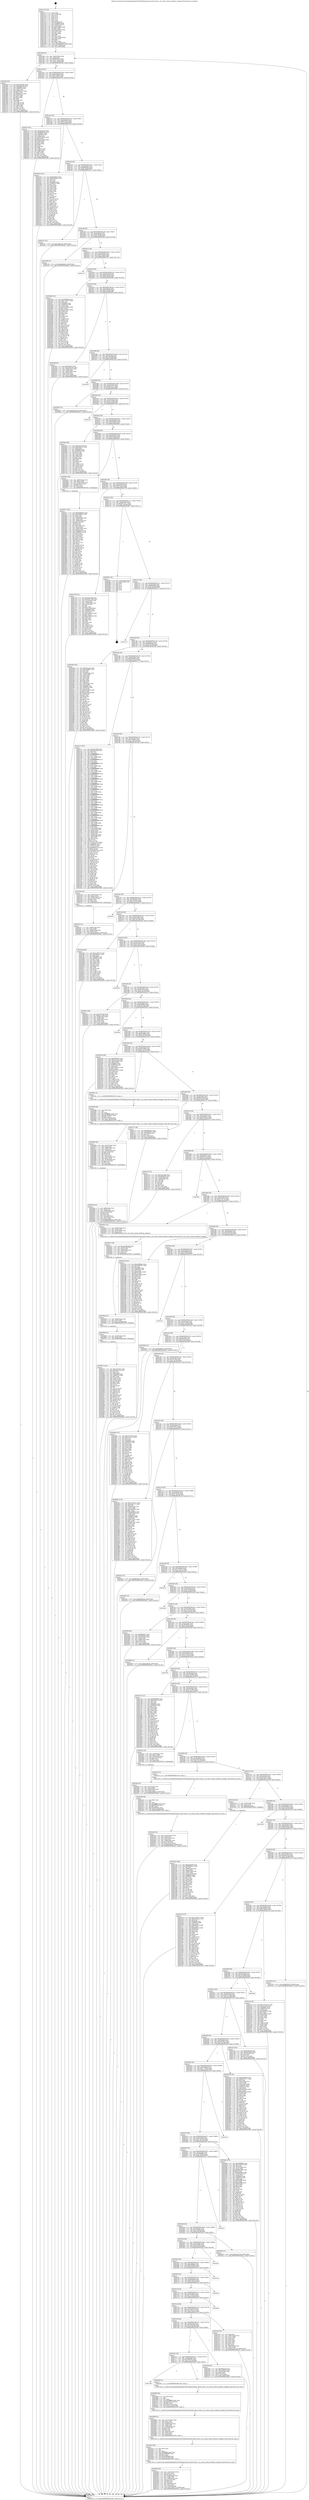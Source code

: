 digraph "0x401a10" {
  label = "0x401a10 (/mnt/c/Users/mathe/Desktop/tcc/POCII/binaries/extr_gitwt-status.c_wt_status_check_worktree_changes_Final-ollvm.out::main(0))"
  labelloc = "t"
  node[shape=record]

  Entry [label="",width=0.3,height=0.3,shape=circle,fillcolor=black,style=filled]
  "0x401a84" [label="{
     0x401a84 [32]\l
     | [instrs]\l
     &nbsp;&nbsp;0x401a84 \<+6\>: mov -0xb0(%rbp),%eax\l
     &nbsp;&nbsp;0x401a8a \<+2\>: mov %eax,%ecx\l
     &nbsp;&nbsp;0x401a8c \<+6\>: sub $0x889e2fc3,%ecx\l
     &nbsp;&nbsp;0x401a92 \<+6\>: mov %eax,-0xc4(%rbp)\l
     &nbsp;&nbsp;0x401a98 \<+6\>: mov %ecx,-0xc8(%rbp)\l
     &nbsp;&nbsp;0x401a9e \<+6\>: je 00000000004024cd \<main+0xabd\>\l
  }"]
  "0x4024cd" [label="{
     0x4024cd [91]\l
     | [instrs]\l
     &nbsp;&nbsp;0x4024cd \<+5\>: mov $0x5dd39af9,%eax\l
     &nbsp;&nbsp;0x4024d2 \<+5\>: mov $0x3ae6cdce,%ecx\l
     &nbsp;&nbsp;0x4024d7 \<+7\>: mov 0x40606c,%edx\l
     &nbsp;&nbsp;0x4024de \<+7\>: mov 0x406078,%esi\l
     &nbsp;&nbsp;0x4024e5 \<+2\>: mov %edx,%edi\l
     &nbsp;&nbsp;0x4024e7 \<+6\>: add $0x8ccea12,%edi\l
     &nbsp;&nbsp;0x4024ed \<+3\>: sub $0x1,%edi\l
     &nbsp;&nbsp;0x4024f0 \<+6\>: sub $0x8ccea12,%edi\l
     &nbsp;&nbsp;0x4024f6 \<+3\>: imul %edi,%edx\l
     &nbsp;&nbsp;0x4024f9 \<+3\>: and $0x1,%edx\l
     &nbsp;&nbsp;0x4024fc \<+3\>: cmp $0x0,%edx\l
     &nbsp;&nbsp;0x4024ff \<+4\>: sete %r8b\l
     &nbsp;&nbsp;0x402503 \<+3\>: cmp $0xa,%esi\l
     &nbsp;&nbsp;0x402506 \<+4\>: setl %r9b\l
     &nbsp;&nbsp;0x40250a \<+3\>: mov %r8b,%r10b\l
     &nbsp;&nbsp;0x40250d \<+3\>: and %r9b,%r10b\l
     &nbsp;&nbsp;0x402510 \<+3\>: xor %r9b,%r8b\l
     &nbsp;&nbsp;0x402513 \<+3\>: or %r8b,%r10b\l
     &nbsp;&nbsp;0x402516 \<+4\>: test $0x1,%r10b\l
     &nbsp;&nbsp;0x40251a \<+3\>: cmovne %ecx,%eax\l
     &nbsp;&nbsp;0x40251d \<+6\>: mov %eax,-0xb0(%rbp)\l
     &nbsp;&nbsp;0x402523 \<+5\>: jmp 00000000004036e2 \<main+0x1cd2\>\l
  }"]
  "0x401aa4" [label="{
     0x401aa4 [28]\l
     | [instrs]\l
     &nbsp;&nbsp;0x401aa4 \<+5\>: jmp 0000000000401aa9 \<main+0x99\>\l
     &nbsp;&nbsp;0x401aa9 \<+6\>: mov -0xc4(%rbp),%eax\l
     &nbsp;&nbsp;0x401aaf \<+5\>: sub $0x8b258b03,%eax\l
     &nbsp;&nbsp;0x401ab4 \<+6\>: mov %eax,-0xcc(%rbp)\l
     &nbsp;&nbsp;0x401aba \<+6\>: je 0000000000402e79 \<main+0x1469\>\l
  }"]
  Exit [label="",width=0.3,height=0.3,shape=circle,fillcolor=black,style=filled,peripheries=2]
  "0x402e79" [label="{
     0x402e79 [91]\l
     | [instrs]\l
     &nbsp;&nbsp;0x402e79 \<+5\>: mov $0xcfa1ea3a,%eax\l
     &nbsp;&nbsp;0x402e7e \<+5\>: mov $0xb96f41eb,%ecx\l
     &nbsp;&nbsp;0x402e83 \<+7\>: mov 0x40606c,%edx\l
     &nbsp;&nbsp;0x402e8a \<+7\>: mov 0x406078,%esi\l
     &nbsp;&nbsp;0x402e91 \<+2\>: mov %edx,%edi\l
     &nbsp;&nbsp;0x402e93 \<+6\>: sub $0x4825a628,%edi\l
     &nbsp;&nbsp;0x402e99 \<+3\>: sub $0x1,%edi\l
     &nbsp;&nbsp;0x402e9c \<+6\>: add $0x4825a628,%edi\l
     &nbsp;&nbsp;0x402ea2 \<+3\>: imul %edi,%edx\l
     &nbsp;&nbsp;0x402ea5 \<+3\>: and $0x1,%edx\l
     &nbsp;&nbsp;0x402ea8 \<+3\>: cmp $0x0,%edx\l
     &nbsp;&nbsp;0x402eab \<+4\>: sete %r8b\l
     &nbsp;&nbsp;0x402eaf \<+3\>: cmp $0xa,%esi\l
     &nbsp;&nbsp;0x402eb2 \<+4\>: setl %r9b\l
     &nbsp;&nbsp;0x402eb6 \<+3\>: mov %r8b,%r10b\l
     &nbsp;&nbsp;0x402eb9 \<+3\>: and %r9b,%r10b\l
     &nbsp;&nbsp;0x402ebc \<+3\>: xor %r9b,%r8b\l
     &nbsp;&nbsp;0x402ebf \<+3\>: or %r8b,%r10b\l
     &nbsp;&nbsp;0x402ec2 \<+4\>: test $0x1,%r10b\l
     &nbsp;&nbsp;0x402ec6 \<+3\>: cmovne %ecx,%eax\l
     &nbsp;&nbsp;0x402ec9 \<+6\>: mov %eax,-0xb0(%rbp)\l
     &nbsp;&nbsp;0x402ecf \<+5\>: jmp 00000000004036e2 \<main+0x1cd2\>\l
  }"]
  "0x401ac0" [label="{
     0x401ac0 [28]\l
     | [instrs]\l
     &nbsp;&nbsp;0x401ac0 \<+5\>: jmp 0000000000401ac5 \<main+0xb5\>\l
     &nbsp;&nbsp;0x401ac5 \<+6\>: mov -0xc4(%rbp),%eax\l
     &nbsp;&nbsp;0x401acb \<+5\>: sub $0x8b2f2519,%eax\l
     &nbsp;&nbsp;0x401ad0 \<+6\>: mov %eax,-0xd0(%rbp)\l
     &nbsp;&nbsp;0x401ad6 \<+6\>: je 0000000000403250 \<main+0x1840\>\l
  }"]
  "0x403075" [label="{
     0x403075 [141]\l
     | [instrs]\l
     &nbsp;&nbsp;0x403075 \<+5\>: mov $0xc193343a,%eax\l
     &nbsp;&nbsp;0x40307a \<+5\>: mov $0x4eeaa745,%esi\l
     &nbsp;&nbsp;0x40307f \<+2\>: mov $0x1,%cl\l
     &nbsp;&nbsp;0x403081 \<+2\>: xor %edx,%edx\l
     &nbsp;&nbsp;0x403083 \<+8\>: mov 0x40606c,%r8d\l
     &nbsp;&nbsp;0x40308b \<+8\>: mov 0x406078,%r9d\l
     &nbsp;&nbsp;0x403093 \<+3\>: sub $0x1,%edx\l
     &nbsp;&nbsp;0x403096 \<+3\>: mov %r8d,%r10d\l
     &nbsp;&nbsp;0x403099 \<+3\>: add %edx,%r10d\l
     &nbsp;&nbsp;0x40309c \<+4\>: imul %r10d,%r8d\l
     &nbsp;&nbsp;0x4030a0 \<+4\>: and $0x1,%r8d\l
     &nbsp;&nbsp;0x4030a4 \<+4\>: cmp $0x0,%r8d\l
     &nbsp;&nbsp;0x4030a8 \<+4\>: sete %r11b\l
     &nbsp;&nbsp;0x4030ac \<+4\>: cmp $0xa,%r9d\l
     &nbsp;&nbsp;0x4030b0 \<+3\>: setl %bl\l
     &nbsp;&nbsp;0x4030b3 \<+3\>: mov %r11b,%r14b\l
     &nbsp;&nbsp;0x4030b6 \<+4\>: xor $0xff,%r14b\l
     &nbsp;&nbsp;0x4030ba \<+3\>: mov %bl,%r15b\l
     &nbsp;&nbsp;0x4030bd \<+4\>: xor $0xff,%r15b\l
     &nbsp;&nbsp;0x4030c1 \<+3\>: xor $0x1,%cl\l
     &nbsp;&nbsp;0x4030c4 \<+3\>: mov %r14b,%r12b\l
     &nbsp;&nbsp;0x4030c7 \<+4\>: and $0xff,%r12b\l
     &nbsp;&nbsp;0x4030cb \<+3\>: and %cl,%r11b\l
     &nbsp;&nbsp;0x4030ce \<+3\>: mov %r15b,%r13b\l
     &nbsp;&nbsp;0x4030d1 \<+4\>: and $0xff,%r13b\l
     &nbsp;&nbsp;0x4030d5 \<+2\>: and %cl,%bl\l
     &nbsp;&nbsp;0x4030d7 \<+3\>: or %r11b,%r12b\l
     &nbsp;&nbsp;0x4030da \<+3\>: or %bl,%r13b\l
     &nbsp;&nbsp;0x4030dd \<+3\>: xor %r13b,%r12b\l
     &nbsp;&nbsp;0x4030e0 \<+3\>: or %r15b,%r14b\l
     &nbsp;&nbsp;0x4030e3 \<+4\>: xor $0xff,%r14b\l
     &nbsp;&nbsp;0x4030e7 \<+3\>: or $0x1,%cl\l
     &nbsp;&nbsp;0x4030ea \<+3\>: and %cl,%r14b\l
     &nbsp;&nbsp;0x4030ed \<+3\>: or %r14b,%r12b\l
     &nbsp;&nbsp;0x4030f0 \<+4\>: test $0x1,%r12b\l
     &nbsp;&nbsp;0x4030f4 \<+3\>: cmovne %esi,%eax\l
     &nbsp;&nbsp;0x4030f7 \<+6\>: mov %eax,-0xb0(%rbp)\l
     &nbsp;&nbsp;0x4030fd \<+5\>: jmp 00000000004036e2 \<main+0x1cd2\>\l
  }"]
  "0x403250" [label="{
     0x403250 [137]\l
     | [instrs]\l
     &nbsp;&nbsp;0x403250 \<+5\>: mov $0x6c89401f,%eax\l
     &nbsp;&nbsp;0x403255 \<+5\>: mov $0xdbe399dc,%ecx\l
     &nbsp;&nbsp;0x40325a \<+2\>: mov $0x1,%dl\l
     &nbsp;&nbsp;0x40325c \<+2\>: xor %esi,%esi\l
     &nbsp;&nbsp;0x40325e \<+7\>: mov 0x40606c,%edi\l
     &nbsp;&nbsp;0x403265 \<+8\>: mov 0x406078,%r8d\l
     &nbsp;&nbsp;0x40326d \<+3\>: sub $0x1,%esi\l
     &nbsp;&nbsp;0x403270 \<+3\>: mov %edi,%r9d\l
     &nbsp;&nbsp;0x403273 \<+3\>: add %esi,%r9d\l
     &nbsp;&nbsp;0x403276 \<+4\>: imul %r9d,%edi\l
     &nbsp;&nbsp;0x40327a \<+3\>: and $0x1,%edi\l
     &nbsp;&nbsp;0x40327d \<+3\>: cmp $0x0,%edi\l
     &nbsp;&nbsp;0x403280 \<+4\>: sete %r10b\l
     &nbsp;&nbsp;0x403284 \<+4\>: cmp $0xa,%r8d\l
     &nbsp;&nbsp;0x403288 \<+4\>: setl %r11b\l
     &nbsp;&nbsp;0x40328c \<+3\>: mov %r10b,%bl\l
     &nbsp;&nbsp;0x40328f \<+3\>: xor $0xff,%bl\l
     &nbsp;&nbsp;0x403292 \<+3\>: mov %r11b,%r14b\l
     &nbsp;&nbsp;0x403295 \<+4\>: xor $0xff,%r14b\l
     &nbsp;&nbsp;0x403299 \<+3\>: xor $0x1,%dl\l
     &nbsp;&nbsp;0x40329c \<+3\>: mov %bl,%r15b\l
     &nbsp;&nbsp;0x40329f \<+4\>: and $0xff,%r15b\l
     &nbsp;&nbsp;0x4032a3 \<+3\>: and %dl,%r10b\l
     &nbsp;&nbsp;0x4032a6 \<+3\>: mov %r14b,%r12b\l
     &nbsp;&nbsp;0x4032a9 \<+4\>: and $0xff,%r12b\l
     &nbsp;&nbsp;0x4032ad \<+3\>: and %dl,%r11b\l
     &nbsp;&nbsp;0x4032b0 \<+3\>: or %r10b,%r15b\l
     &nbsp;&nbsp;0x4032b3 \<+3\>: or %r11b,%r12b\l
     &nbsp;&nbsp;0x4032b6 \<+3\>: xor %r12b,%r15b\l
     &nbsp;&nbsp;0x4032b9 \<+3\>: or %r14b,%bl\l
     &nbsp;&nbsp;0x4032bc \<+3\>: xor $0xff,%bl\l
     &nbsp;&nbsp;0x4032bf \<+3\>: or $0x1,%dl\l
     &nbsp;&nbsp;0x4032c2 \<+2\>: and %dl,%bl\l
     &nbsp;&nbsp;0x4032c4 \<+3\>: or %bl,%r15b\l
     &nbsp;&nbsp;0x4032c7 \<+4\>: test $0x1,%r15b\l
     &nbsp;&nbsp;0x4032cb \<+3\>: cmovne %ecx,%eax\l
     &nbsp;&nbsp;0x4032ce \<+6\>: mov %eax,-0xb0(%rbp)\l
     &nbsp;&nbsp;0x4032d4 \<+5\>: jmp 00000000004036e2 \<main+0x1cd2\>\l
  }"]
  "0x401adc" [label="{
     0x401adc [28]\l
     | [instrs]\l
     &nbsp;&nbsp;0x401adc \<+5\>: jmp 0000000000401ae1 \<main+0xd1\>\l
     &nbsp;&nbsp;0x401ae1 \<+6\>: mov -0xc4(%rbp),%eax\l
     &nbsp;&nbsp;0x401ae7 \<+5\>: sub $0x8b68dbca,%eax\l
     &nbsp;&nbsp;0x401aec \<+6\>: mov %eax,-0xd4(%rbp)\l
     &nbsp;&nbsp;0x401af2 \<+6\>: je 00000000004025a7 \<main+0xb97\>\l
  }"]
  "0x403069" [label="{
     0x403069 [12]\l
     | [instrs]\l
     &nbsp;&nbsp;0x403069 \<+4\>: mov -0x50(%rbp),%rdi\l
     &nbsp;&nbsp;0x40306d \<+3\>: mov (%rdi),%rdi\l
     &nbsp;&nbsp;0x403070 \<+5\>: call 0000000000401030 \<free@plt\>\l
     | [calls]\l
     &nbsp;&nbsp;0x401030 \{1\} (unknown)\l
  }"]
  "0x4025a7" [label="{
     0x4025a7 [15]\l
     | [instrs]\l
     &nbsp;&nbsp;0x4025a7 \<+10\>: movl $0x76dea24b,-0xb0(%rbp)\l
     &nbsp;&nbsp;0x4025b1 \<+5\>: jmp 00000000004036e2 \<main+0x1cd2\>\l
  }"]
  "0x401af8" [label="{
     0x401af8 [28]\l
     | [instrs]\l
     &nbsp;&nbsp;0x401af8 \<+5\>: jmp 0000000000401afd \<main+0xed\>\l
     &nbsp;&nbsp;0x401afd \<+6\>: mov -0xc4(%rbp),%eax\l
     &nbsp;&nbsp;0x401b03 \<+5\>: sub $0x926fe2de,%eax\l
     &nbsp;&nbsp;0x401b08 \<+6\>: mov %eax,-0xd8(%rbp)\l
     &nbsp;&nbsp;0x401b0e \<+6\>: je 0000000000402c9b \<main+0x128b\>\l
  }"]
  "0x403054" [label="{
     0x403054 [21]\l
     | [instrs]\l
     &nbsp;&nbsp;0x403054 \<+7\>: mov -0x88(%rbp),%rdi\l
     &nbsp;&nbsp;0x40305b \<+3\>: mov (%rdi),%rdi\l
     &nbsp;&nbsp;0x40305e \<+6\>: mov %eax,-0x1d8(%rbp)\l
     &nbsp;&nbsp;0x403064 \<+5\>: call 0000000000401030 \<free@plt\>\l
     | [calls]\l
     &nbsp;&nbsp;0x401030 \{1\} (unknown)\l
  }"]
  "0x402c9b" [label="{
     0x402c9b [15]\l
     | [instrs]\l
     &nbsp;&nbsp;0x402c9b \<+10\>: movl $0x4fa48cb4,-0xb0(%rbp)\l
     &nbsp;&nbsp;0x402ca5 \<+5\>: jmp 00000000004036e2 \<main+0x1cd2\>\l
  }"]
  "0x401b14" [label="{
     0x401b14 [28]\l
     | [instrs]\l
     &nbsp;&nbsp;0x401b14 \<+5\>: jmp 0000000000401b19 \<main+0x109\>\l
     &nbsp;&nbsp;0x401b19 \<+6\>: mov -0xc4(%rbp),%eax\l
     &nbsp;&nbsp;0x401b1f \<+5\>: sub $0x99254ab5,%eax\l
     &nbsp;&nbsp;0x401b24 \<+6\>: mov %eax,-0xdc(%rbp)\l
     &nbsp;&nbsp;0x401b2a \<+6\>: je 0000000000403120 \<main+0x1710\>\l
  }"]
  "0x403037" [label="{
     0x403037 [29]\l
     | [instrs]\l
     &nbsp;&nbsp;0x403037 \<+10\>: movabs $0x4040b6,%rdi\l
     &nbsp;&nbsp;0x403041 \<+4\>: mov -0x40(%rbp),%rsi\l
     &nbsp;&nbsp;0x403045 \<+2\>: mov %eax,(%rsi)\l
     &nbsp;&nbsp;0x403047 \<+4\>: mov -0x40(%rbp),%rsi\l
     &nbsp;&nbsp;0x40304b \<+2\>: mov (%rsi),%esi\l
     &nbsp;&nbsp;0x40304d \<+2\>: mov $0x0,%al\l
     &nbsp;&nbsp;0x40304f \<+5\>: call 0000000000401040 \<printf@plt\>\l
     | [calls]\l
     &nbsp;&nbsp;0x401040 \{1\} (unknown)\l
  }"]
  "0x403120" [label="{
     0x403120\l
  }", style=dashed]
  "0x401b30" [label="{
     0x401b30 [28]\l
     | [instrs]\l
     &nbsp;&nbsp;0x401b30 \<+5\>: jmp 0000000000401b35 \<main+0x125\>\l
     &nbsp;&nbsp;0x401b35 \<+6\>: mov -0xc4(%rbp),%eax\l
     &nbsp;&nbsp;0x401b3b \<+5\>: sub $0x99ccbe78,%eax\l
     &nbsp;&nbsp;0x401b40 \<+6\>: mov %eax,-0xe0(%rbp)\l
     &nbsp;&nbsp;0x401b46 \<+6\>: je 0000000000402b4b \<main+0x113b\>\l
  }"]
  "0x402e50" [label="{
     0x402e50 [41]\l
     | [instrs]\l
     &nbsp;&nbsp;0x402e50 \<+6\>: mov -0x1d4(%rbp),%ecx\l
     &nbsp;&nbsp;0x402e56 \<+3\>: imul %eax,%ecx\l
     &nbsp;&nbsp;0x402e59 \<+4\>: mov -0x50(%rbp),%rsi\l
     &nbsp;&nbsp;0x402e5d \<+3\>: mov (%rsi),%rsi\l
     &nbsp;&nbsp;0x402e60 \<+4\>: mov -0x48(%rbp),%rdi\l
     &nbsp;&nbsp;0x402e64 \<+3\>: movslq (%rdi),%rdi\l
     &nbsp;&nbsp;0x402e67 \<+3\>: mov %ecx,(%rsi,%rdi,4)\l
     &nbsp;&nbsp;0x402e6a \<+10\>: movl $0x8b258b03,-0xb0(%rbp)\l
     &nbsp;&nbsp;0x402e74 \<+5\>: jmp 00000000004036e2 \<main+0x1cd2\>\l
  }"]
  "0x402b4b" [label="{
     0x402b4b [147]\l
     | [instrs]\l
     &nbsp;&nbsp;0x402b4b \<+5\>: mov $0x5bf69f94,%eax\l
     &nbsp;&nbsp;0x402b50 \<+5\>: mov $0x57ec6376,%ecx\l
     &nbsp;&nbsp;0x402b55 \<+2\>: mov $0x1,%dl\l
     &nbsp;&nbsp;0x402b57 \<+7\>: mov 0x40606c,%esi\l
     &nbsp;&nbsp;0x402b5e \<+7\>: mov 0x406078,%edi\l
     &nbsp;&nbsp;0x402b65 \<+3\>: mov %esi,%r8d\l
     &nbsp;&nbsp;0x402b68 \<+7\>: sub $0x1675ab9c,%r8d\l
     &nbsp;&nbsp;0x402b6f \<+4\>: sub $0x1,%r8d\l
     &nbsp;&nbsp;0x402b73 \<+7\>: add $0x1675ab9c,%r8d\l
     &nbsp;&nbsp;0x402b7a \<+4\>: imul %r8d,%esi\l
     &nbsp;&nbsp;0x402b7e \<+3\>: and $0x1,%esi\l
     &nbsp;&nbsp;0x402b81 \<+3\>: cmp $0x0,%esi\l
     &nbsp;&nbsp;0x402b84 \<+4\>: sete %r9b\l
     &nbsp;&nbsp;0x402b88 \<+3\>: cmp $0xa,%edi\l
     &nbsp;&nbsp;0x402b8b \<+4\>: setl %r10b\l
     &nbsp;&nbsp;0x402b8f \<+3\>: mov %r9b,%r11b\l
     &nbsp;&nbsp;0x402b92 \<+4\>: xor $0xff,%r11b\l
     &nbsp;&nbsp;0x402b96 \<+3\>: mov %r10b,%bl\l
     &nbsp;&nbsp;0x402b99 \<+3\>: xor $0xff,%bl\l
     &nbsp;&nbsp;0x402b9c \<+3\>: xor $0x1,%dl\l
     &nbsp;&nbsp;0x402b9f \<+3\>: mov %r11b,%r14b\l
     &nbsp;&nbsp;0x402ba2 \<+4\>: and $0xff,%r14b\l
     &nbsp;&nbsp;0x402ba6 \<+3\>: and %dl,%r9b\l
     &nbsp;&nbsp;0x402ba9 \<+3\>: mov %bl,%r15b\l
     &nbsp;&nbsp;0x402bac \<+4\>: and $0xff,%r15b\l
     &nbsp;&nbsp;0x402bb0 \<+3\>: and %dl,%r10b\l
     &nbsp;&nbsp;0x402bb3 \<+3\>: or %r9b,%r14b\l
     &nbsp;&nbsp;0x402bb6 \<+3\>: or %r10b,%r15b\l
     &nbsp;&nbsp;0x402bb9 \<+3\>: xor %r15b,%r14b\l
     &nbsp;&nbsp;0x402bbc \<+3\>: or %bl,%r11b\l
     &nbsp;&nbsp;0x402bbf \<+4\>: xor $0xff,%r11b\l
     &nbsp;&nbsp;0x402bc3 \<+3\>: or $0x1,%dl\l
     &nbsp;&nbsp;0x402bc6 \<+3\>: and %dl,%r11b\l
     &nbsp;&nbsp;0x402bc9 \<+3\>: or %r11b,%r14b\l
     &nbsp;&nbsp;0x402bcc \<+4\>: test $0x1,%r14b\l
     &nbsp;&nbsp;0x402bd0 \<+3\>: cmovne %ecx,%eax\l
     &nbsp;&nbsp;0x402bd3 \<+6\>: mov %eax,-0xb0(%rbp)\l
     &nbsp;&nbsp;0x402bd9 \<+5\>: jmp 00000000004036e2 \<main+0x1cd2\>\l
  }"]
  "0x401b4c" [label="{
     0x401b4c [28]\l
     | [instrs]\l
     &nbsp;&nbsp;0x401b4c \<+5\>: jmp 0000000000401b51 \<main+0x141\>\l
     &nbsp;&nbsp;0x401b51 \<+6\>: mov -0xc4(%rbp),%eax\l
     &nbsp;&nbsp;0x401b57 \<+5\>: sub $0x9a590a30,%eax\l
     &nbsp;&nbsp;0x401b5c \<+6\>: mov %eax,-0xe4(%rbp)\l
     &nbsp;&nbsp;0x401b62 \<+6\>: je 0000000000402dff \<main+0x13ef\>\l
  }"]
  "0x402e28" [label="{
     0x402e28 [40]\l
     | [instrs]\l
     &nbsp;&nbsp;0x402e28 \<+5\>: mov $0x2,%ecx\l
     &nbsp;&nbsp;0x402e2d \<+1\>: cltd\l
     &nbsp;&nbsp;0x402e2e \<+2\>: idiv %ecx\l
     &nbsp;&nbsp;0x402e30 \<+6\>: imul $0xfffffffe,%edx,%ecx\l
     &nbsp;&nbsp;0x402e36 \<+6\>: sub $0xabf056cb,%ecx\l
     &nbsp;&nbsp;0x402e3c \<+3\>: add $0x1,%ecx\l
     &nbsp;&nbsp;0x402e3f \<+6\>: add $0xabf056cb,%ecx\l
     &nbsp;&nbsp;0x402e45 \<+6\>: mov %ecx,-0x1d4(%rbp)\l
     &nbsp;&nbsp;0x402e4b \<+5\>: call 0000000000401160 \<next_i\>\l
     | [calls]\l
     &nbsp;&nbsp;0x401160 \{1\} (/mnt/c/Users/mathe/Desktop/tcc/POCII/binaries/extr_gitwt-status.c_wt_status_check_worktree_changes_Final-ollvm.out::next_i)\l
  }"]
  "0x402dff" [label="{
     0x402dff [36]\l
     | [instrs]\l
     &nbsp;&nbsp;0x402dff \<+5\>: mov $0xfc99cd5f,%eax\l
     &nbsp;&nbsp;0x402e04 \<+5\>: mov $0x32d067d4,%ecx\l
     &nbsp;&nbsp;0x402e09 \<+4\>: mov -0x48(%rbp),%rdx\l
     &nbsp;&nbsp;0x402e0d \<+2\>: mov (%rdx),%esi\l
     &nbsp;&nbsp;0x402e0f \<+4\>: mov -0x58(%rbp),%rdx\l
     &nbsp;&nbsp;0x402e13 \<+2\>: cmp (%rdx),%esi\l
     &nbsp;&nbsp;0x402e15 \<+3\>: cmovl %ecx,%eax\l
     &nbsp;&nbsp;0x402e18 \<+6\>: mov %eax,-0xb0(%rbp)\l
     &nbsp;&nbsp;0x402e1e \<+5\>: jmp 00000000004036e2 \<main+0x1cd2\>\l
  }"]
  "0x401b68" [label="{
     0x401b68 [28]\l
     | [instrs]\l
     &nbsp;&nbsp;0x401b68 \<+5\>: jmp 0000000000401b6d \<main+0x15d\>\l
     &nbsp;&nbsp;0x401b6d \<+6\>: mov -0xc4(%rbp),%eax\l
     &nbsp;&nbsp;0x401b73 \<+5\>: sub $0xa20a559f,%eax\l
     &nbsp;&nbsp;0x401b78 \<+6\>: mov %eax,-0xe8(%rbp)\l
     &nbsp;&nbsp;0x401b7e \<+6\>: je 0000000000403538 \<main+0x1b28\>\l
  }"]
  "0x402ddf" [label="{
     0x402ddf [32]\l
     | [instrs]\l
     &nbsp;&nbsp;0x402ddf \<+4\>: mov -0x50(%rbp),%rdi\l
     &nbsp;&nbsp;0x402de3 \<+3\>: mov %rax,(%rdi)\l
     &nbsp;&nbsp;0x402de6 \<+4\>: mov -0x48(%rbp),%rax\l
     &nbsp;&nbsp;0x402dea \<+6\>: movl $0x0,(%rax)\l
     &nbsp;&nbsp;0x402df0 \<+10\>: movl $0x9a590a30,-0xb0(%rbp)\l
     &nbsp;&nbsp;0x402dfa \<+5\>: jmp 00000000004036e2 \<main+0x1cd2\>\l
  }"]
  "0x403538" [label="{
     0x403538\l
  }", style=dashed]
  "0x401b84" [label="{
     0x401b84 [28]\l
     | [instrs]\l
     &nbsp;&nbsp;0x401b84 \<+5\>: jmp 0000000000401b89 \<main+0x179\>\l
     &nbsp;&nbsp;0x401b89 \<+6\>: mov -0xc4(%rbp),%eax\l
     &nbsp;&nbsp;0x401b8f \<+5\>: sub $0xa6a6727c,%eax\l
     &nbsp;&nbsp;0x401b94 \<+6\>: mov %eax,-0xec(%rbp)\l
     &nbsp;&nbsp;0x401b9a \<+6\>: je 0000000000402db3 \<main+0x13a3\>\l
  }"]
  "0x4029eb" [label="{
     0x4029eb [62]\l
     | [instrs]\l
     &nbsp;&nbsp;0x4029eb \<+6\>: mov -0x1d0(%rbp),%ecx\l
     &nbsp;&nbsp;0x4029f1 \<+3\>: imul %eax,%ecx\l
     &nbsp;&nbsp;0x4029f4 \<+3\>: movslq %ecx,%rsi\l
     &nbsp;&nbsp;0x4029f7 \<+7\>: mov -0x88(%rbp),%rdi\l
     &nbsp;&nbsp;0x4029fe \<+3\>: mov (%rdi),%rdi\l
     &nbsp;&nbsp;0x402a01 \<+4\>: mov -0x80(%rbp),%r8\l
     &nbsp;&nbsp;0x402a05 \<+3\>: movslq (%r8),%r8\l
     &nbsp;&nbsp;0x402a08 \<+4\>: shl $0x4,%r8\l
     &nbsp;&nbsp;0x402a0c \<+3\>: add %r8,%rdi\l
     &nbsp;&nbsp;0x402a0f \<+4\>: mov 0x8(%rdi),%rdi\l
     &nbsp;&nbsp;0x402a13 \<+3\>: mov (%rdi),%rdi\l
     &nbsp;&nbsp;0x402a16 \<+4\>: mov %rsi,0x8(%rdi)\l
     &nbsp;&nbsp;0x402a1a \<+10\>: movl $0x7240e170,-0xb0(%rbp)\l
     &nbsp;&nbsp;0x402a24 \<+5\>: jmp 00000000004036e2 \<main+0x1cd2\>\l
  }"]
  "0x402db3" [label="{
     0x402db3 [15]\l
     | [instrs]\l
     &nbsp;&nbsp;0x402db3 \<+10\>: movl $0xd345a556,-0xb0(%rbp)\l
     &nbsp;&nbsp;0x402dbd \<+5\>: jmp 00000000004036e2 \<main+0x1cd2\>\l
  }"]
  "0x401ba0" [label="{
     0x401ba0 [28]\l
     | [instrs]\l
     &nbsp;&nbsp;0x401ba0 \<+5\>: jmp 0000000000401ba5 \<main+0x195\>\l
     &nbsp;&nbsp;0x401ba5 \<+6\>: mov -0xc4(%rbp),%eax\l
     &nbsp;&nbsp;0x401bab \<+5\>: sub $0xacea7504,%eax\l
     &nbsp;&nbsp;0x401bb0 \<+6\>: mov %eax,-0xf0(%rbp)\l
     &nbsp;&nbsp;0x401bb6 \<+6\>: je 00000000004031b3 \<main+0x17a3\>\l
  }"]
  "0x4029c3" [label="{
     0x4029c3 [40]\l
     | [instrs]\l
     &nbsp;&nbsp;0x4029c3 \<+5\>: mov $0x2,%ecx\l
     &nbsp;&nbsp;0x4029c8 \<+1\>: cltd\l
     &nbsp;&nbsp;0x4029c9 \<+2\>: idiv %ecx\l
     &nbsp;&nbsp;0x4029cb \<+6\>: imul $0xfffffffe,%edx,%ecx\l
     &nbsp;&nbsp;0x4029d1 \<+6\>: add $0x34689896,%ecx\l
     &nbsp;&nbsp;0x4029d7 \<+3\>: add $0x1,%ecx\l
     &nbsp;&nbsp;0x4029da \<+6\>: sub $0x34689896,%ecx\l
     &nbsp;&nbsp;0x4029e0 \<+6\>: mov %ecx,-0x1d0(%rbp)\l
     &nbsp;&nbsp;0x4029e6 \<+5\>: call 0000000000401160 \<next_i\>\l
     | [calls]\l
     &nbsp;&nbsp;0x401160 \{1\} (/mnt/c/Users/mathe/Desktop/tcc/POCII/binaries/extr_gitwt-status.c_wt_status_check_worktree_changes_Final-ollvm.out::next_i)\l
  }"]
  "0x4031b3" [label="{
     0x4031b3\l
  }", style=dashed]
  "0x401bbc" [label="{
     0x401bbc [28]\l
     | [instrs]\l
     &nbsp;&nbsp;0x401bbc \<+5\>: jmp 0000000000401bc1 \<main+0x1b1\>\l
     &nbsp;&nbsp;0x401bc1 \<+6\>: mov -0xc4(%rbp),%eax\l
     &nbsp;&nbsp;0x401bc7 \<+5\>: sub $0xb0693b3d,%eax\l
     &nbsp;&nbsp;0x401bcc \<+6\>: mov %eax,-0xf4(%rbp)\l
     &nbsp;&nbsp;0x401bd2 \<+6\>: je 00000000004026e3 \<main+0xcd3\>\l
  }"]
  "0x402990" [label="{
     0x402990 [51]\l
     | [instrs]\l
     &nbsp;&nbsp;0x402990 \<+6\>: mov -0x1cc(%rbp),%ecx\l
     &nbsp;&nbsp;0x402996 \<+3\>: imul %eax,%ecx\l
     &nbsp;&nbsp;0x402999 \<+3\>: movslq %ecx,%rsi\l
     &nbsp;&nbsp;0x40299c \<+7\>: mov -0x88(%rbp),%rdi\l
     &nbsp;&nbsp;0x4029a3 \<+3\>: mov (%rdi),%rdi\l
     &nbsp;&nbsp;0x4029a6 \<+4\>: mov -0x80(%rbp),%r8\l
     &nbsp;&nbsp;0x4029aa \<+3\>: movslq (%r8),%r8\l
     &nbsp;&nbsp;0x4029ad \<+4\>: shl $0x4,%r8\l
     &nbsp;&nbsp;0x4029b1 \<+3\>: add %r8,%rdi\l
     &nbsp;&nbsp;0x4029b4 \<+4\>: mov 0x8(%rdi),%rdi\l
     &nbsp;&nbsp;0x4029b8 \<+3\>: mov (%rdi),%rdi\l
     &nbsp;&nbsp;0x4029bb \<+3\>: mov %rsi,(%rdi)\l
     &nbsp;&nbsp;0x4029be \<+5\>: call 0000000000401160 \<next_i\>\l
     | [calls]\l
     &nbsp;&nbsp;0x401160 \{1\} (/mnt/c/Users/mathe/Desktop/tcc/POCII/binaries/extr_gitwt-status.c_wt_status_check_worktree_changes_Final-ollvm.out::next_i)\l
  }"]
  "0x4026e3" [label="{
     0x4026e3 [86]\l
     | [instrs]\l
     &nbsp;&nbsp;0x4026e3 \<+5\>: mov $0xa20a559f,%eax\l
     &nbsp;&nbsp;0x4026e8 \<+5\>: mov $0xb5fe4073,%ecx\l
     &nbsp;&nbsp;0x4026ed \<+2\>: xor %edx,%edx\l
     &nbsp;&nbsp;0x4026ef \<+7\>: mov 0x40606c,%esi\l
     &nbsp;&nbsp;0x4026f6 \<+7\>: mov 0x406078,%edi\l
     &nbsp;&nbsp;0x4026fd \<+3\>: sub $0x1,%edx\l
     &nbsp;&nbsp;0x402700 \<+3\>: mov %esi,%r8d\l
     &nbsp;&nbsp;0x402703 \<+3\>: add %edx,%r8d\l
     &nbsp;&nbsp;0x402706 \<+4\>: imul %r8d,%esi\l
     &nbsp;&nbsp;0x40270a \<+3\>: and $0x1,%esi\l
     &nbsp;&nbsp;0x40270d \<+3\>: cmp $0x0,%esi\l
     &nbsp;&nbsp;0x402710 \<+4\>: sete %r9b\l
     &nbsp;&nbsp;0x402714 \<+3\>: cmp $0xa,%edi\l
     &nbsp;&nbsp;0x402717 \<+4\>: setl %r10b\l
     &nbsp;&nbsp;0x40271b \<+3\>: mov %r9b,%r11b\l
     &nbsp;&nbsp;0x40271e \<+3\>: and %r10b,%r11b\l
     &nbsp;&nbsp;0x402721 \<+3\>: xor %r10b,%r9b\l
     &nbsp;&nbsp;0x402724 \<+3\>: or %r9b,%r11b\l
     &nbsp;&nbsp;0x402727 \<+4\>: test $0x1,%r11b\l
     &nbsp;&nbsp;0x40272b \<+3\>: cmovne %ecx,%eax\l
     &nbsp;&nbsp;0x40272e \<+6\>: mov %eax,-0xb0(%rbp)\l
     &nbsp;&nbsp;0x402734 \<+5\>: jmp 00000000004036e2 \<main+0x1cd2\>\l
  }"]
  "0x401bd8" [label="{
     0x401bd8 [28]\l
     | [instrs]\l
     &nbsp;&nbsp;0x401bd8 \<+5\>: jmp 0000000000401bdd \<main+0x1cd\>\l
     &nbsp;&nbsp;0x401bdd \<+6\>: mov -0xc4(%rbp),%eax\l
     &nbsp;&nbsp;0x401be3 \<+5\>: sub $0xb3ec97c6,%eax\l
     &nbsp;&nbsp;0x401be8 \<+6\>: mov %eax,-0xf8(%rbp)\l
     &nbsp;&nbsp;0x401bee \<+6\>: je 000000000040285a \<main+0xe4a\>\l
  }"]
  "0x402968" [label="{
     0x402968 [40]\l
     | [instrs]\l
     &nbsp;&nbsp;0x402968 \<+5\>: mov $0x2,%ecx\l
     &nbsp;&nbsp;0x40296d \<+1\>: cltd\l
     &nbsp;&nbsp;0x40296e \<+2\>: idiv %ecx\l
     &nbsp;&nbsp;0x402970 \<+6\>: imul $0xfffffffe,%edx,%ecx\l
     &nbsp;&nbsp;0x402976 \<+6\>: sub $0xce2f57bd,%ecx\l
     &nbsp;&nbsp;0x40297c \<+3\>: add $0x1,%ecx\l
     &nbsp;&nbsp;0x40297f \<+6\>: add $0xce2f57bd,%ecx\l
     &nbsp;&nbsp;0x402985 \<+6\>: mov %ecx,-0x1cc(%rbp)\l
     &nbsp;&nbsp;0x40298b \<+5\>: call 0000000000401160 \<next_i\>\l
     | [calls]\l
     &nbsp;&nbsp;0x401160 \{1\} (/mnt/c/Users/mathe/Desktop/tcc/POCII/binaries/extr_gitwt-status.c_wt_status_check_worktree_changes_Final-ollvm.out::next_i)\l
  }"]
  "0x40285a" [label="{
     0x40285a [29]\l
     | [instrs]\l
     &nbsp;&nbsp;0x40285a \<+4\>: mov -0x68(%rbp),%rax\l
     &nbsp;&nbsp;0x40285e \<+6\>: movl $0x1,(%rax)\l
     &nbsp;&nbsp;0x402864 \<+4\>: mov -0x68(%rbp),%rax\l
     &nbsp;&nbsp;0x402868 \<+3\>: movslq (%rax),%rax\l
     &nbsp;&nbsp;0x40286b \<+4\>: shl $0x4,%rax\l
     &nbsp;&nbsp;0x40286f \<+3\>: mov %rax,%rdi\l
     &nbsp;&nbsp;0x402872 \<+5\>: call 0000000000401050 \<malloc@plt\>\l
     | [calls]\l
     &nbsp;&nbsp;0x401050 \{1\} (unknown)\l
  }"]
  "0x401bf4" [label="{
     0x401bf4 [28]\l
     | [instrs]\l
     &nbsp;&nbsp;0x401bf4 \<+5\>: jmp 0000000000401bf9 \<main+0x1e9\>\l
     &nbsp;&nbsp;0x401bf9 \<+6\>: mov -0xc4(%rbp),%eax\l
     &nbsp;&nbsp;0x401bff \<+5\>: sub $0xb5fe4073,%eax\l
     &nbsp;&nbsp;0x401c04 \<+6\>: mov %eax,-0xfc(%rbp)\l
     &nbsp;&nbsp;0x401c0a \<+6\>: je 0000000000402739 \<main+0xd29\>\l
  }"]
  "0x402188" [label="{
     0x402188\l
  }", style=dashed]
  "0x402739" [label="{
     0x402739 [122]\l
     | [instrs]\l
     &nbsp;&nbsp;0x402739 \<+5\>: mov $0xa20a559f,%eax\l
     &nbsp;&nbsp;0x40273e \<+5\>: mov $0x530173d9,%ecx\l
     &nbsp;&nbsp;0x402743 \<+4\>: mov -0x70(%rbp),%rdx\l
     &nbsp;&nbsp;0x402747 \<+2\>: mov (%rdx),%esi\l
     &nbsp;&nbsp;0x402749 \<+4\>: mov -0x78(%rbp),%rdx\l
     &nbsp;&nbsp;0x40274d \<+2\>: cmp (%rdx),%esi\l
     &nbsp;&nbsp;0x40274f \<+4\>: setl %dil\l
     &nbsp;&nbsp;0x402753 \<+4\>: and $0x1,%dil\l
     &nbsp;&nbsp;0x402757 \<+4\>: mov %dil,-0x2d(%rbp)\l
     &nbsp;&nbsp;0x40275b \<+7\>: mov 0x40606c,%esi\l
     &nbsp;&nbsp;0x402762 \<+8\>: mov 0x406078,%r8d\l
     &nbsp;&nbsp;0x40276a \<+3\>: mov %esi,%r9d\l
     &nbsp;&nbsp;0x40276d \<+7\>: sub $0xc3394146,%r9d\l
     &nbsp;&nbsp;0x402774 \<+4\>: sub $0x1,%r9d\l
     &nbsp;&nbsp;0x402778 \<+7\>: add $0xc3394146,%r9d\l
     &nbsp;&nbsp;0x40277f \<+4\>: imul %r9d,%esi\l
     &nbsp;&nbsp;0x402783 \<+3\>: and $0x1,%esi\l
     &nbsp;&nbsp;0x402786 \<+3\>: cmp $0x0,%esi\l
     &nbsp;&nbsp;0x402789 \<+4\>: sete %dil\l
     &nbsp;&nbsp;0x40278d \<+4\>: cmp $0xa,%r8d\l
     &nbsp;&nbsp;0x402791 \<+4\>: setl %r10b\l
     &nbsp;&nbsp;0x402795 \<+3\>: mov %dil,%r11b\l
     &nbsp;&nbsp;0x402798 \<+3\>: and %r10b,%r11b\l
     &nbsp;&nbsp;0x40279b \<+3\>: xor %r10b,%dil\l
     &nbsp;&nbsp;0x40279e \<+3\>: or %dil,%r11b\l
     &nbsp;&nbsp;0x4027a1 \<+4\>: test $0x1,%r11b\l
     &nbsp;&nbsp;0x4027a5 \<+3\>: cmovne %ecx,%eax\l
     &nbsp;&nbsp;0x4027a8 \<+6\>: mov %eax,-0xb0(%rbp)\l
     &nbsp;&nbsp;0x4027ae \<+5\>: jmp 00000000004036e2 \<main+0x1cd2\>\l
  }"]
  "0x401c10" [label="{
     0x401c10 [28]\l
     | [instrs]\l
     &nbsp;&nbsp;0x401c10 \<+5\>: jmp 0000000000401c15 \<main+0x205\>\l
     &nbsp;&nbsp;0x401c15 \<+6\>: mov -0xc4(%rbp),%eax\l
     &nbsp;&nbsp;0x401c1b \<+5\>: sub $0xb6537577,%eax\l
     &nbsp;&nbsp;0x401c20 \<+6\>: mov %eax,-0x100(%rbp)\l
     &nbsp;&nbsp;0x401c26 \<+6\>: je 0000000000403487 \<main+0x1a77\>\l
  }"]
  "0x402963" [label="{
     0x402963 [5]\l
     | [instrs]\l
     &nbsp;&nbsp;0x402963 \<+5\>: call 0000000000401160 \<next_i\>\l
     | [calls]\l
     &nbsp;&nbsp;0x401160 \{1\} (/mnt/c/Users/mathe/Desktop/tcc/POCII/binaries/extr_gitwt-status.c_wt_status_check_worktree_changes_Final-ollvm.out::next_i)\l
  }"]
  "0x403487" [label="{
     0x403487 [18]\l
     | [instrs]\l
     &nbsp;&nbsp;0x403487 \<+3\>: mov -0x2c(%rbp),%eax\l
     &nbsp;&nbsp;0x40348a \<+4\>: lea -0x28(%rbp),%rsp\l
     &nbsp;&nbsp;0x40348e \<+1\>: pop %rbx\l
     &nbsp;&nbsp;0x40348f \<+2\>: pop %r12\l
     &nbsp;&nbsp;0x403491 \<+2\>: pop %r13\l
     &nbsp;&nbsp;0x403493 \<+2\>: pop %r14\l
     &nbsp;&nbsp;0x403495 \<+2\>: pop %r15\l
     &nbsp;&nbsp;0x403497 \<+1\>: pop %rbp\l
     &nbsp;&nbsp;0x403498 \<+1\>: ret\l
  }"]
  "0x401c2c" [label="{
     0x401c2c [28]\l
     | [instrs]\l
     &nbsp;&nbsp;0x401c2c \<+5\>: jmp 0000000000401c31 \<main+0x221\>\l
     &nbsp;&nbsp;0x401c31 \<+6\>: mov -0xc4(%rbp),%eax\l
     &nbsp;&nbsp;0x401c37 \<+5\>: sub $0xb8844a5f,%eax\l
     &nbsp;&nbsp;0x401c3c \<+6\>: mov %eax,-0x104(%rbp)\l
     &nbsp;&nbsp;0x401c42 \<+6\>: je 0000000000403111 \<main+0x1701\>\l
  }"]
  "0x402877" [label="{
     0x402877 [185]\l
     | [instrs]\l
     &nbsp;&nbsp;0x402877 \<+5\>: mov $0x60dddb05,%ecx\l
     &nbsp;&nbsp;0x40287c \<+5\>: mov $0x5c0fed5b,%edx\l
     &nbsp;&nbsp;0x402881 \<+3\>: mov $0x1,%sil\l
     &nbsp;&nbsp;0x402884 \<+3\>: xor %r8d,%r8d\l
     &nbsp;&nbsp;0x402887 \<+7\>: mov -0x88(%rbp),%rdi\l
     &nbsp;&nbsp;0x40288e \<+3\>: mov (%rdi),%rdi\l
     &nbsp;&nbsp;0x402891 \<+4\>: mov -0x80(%rbp),%r9\l
     &nbsp;&nbsp;0x402895 \<+3\>: movslq (%r9),%r9\l
     &nbsp;&nbsp;0x402898 \<+4\>: shl $0x4,%r9\l
     &nbsp;&nbsp;0x40289c \<+3\>: add %r9,%rdi\l
     &nbsp;&nbsp;0x40289f \<+4\>: mov 0x8(%rdi),%rdi\l
     &nbsp;&nbsp;0x4028a3 \<+3\>: mov %rax,(%rdi)\l
     &nbsp;&nbsp;0x4028a6 \<+4\>: mov -0x60(%rbp),%rax\l
     &nbsp;&nbsp;0x4028aa \<+6\>: movl $0x0,(%rax)\l
     &nbsp;&nbsp;0x4028b0 \<+8\>: mov 0x40606c,%r10d\l
     &nbsp;&nbsp;0x4028b8 \<+8\>: mov 0x406078,%r11d\l
     &nbsp;&nbsp;0x4028c0 \<+4\>: sub $0x1,%r8d\l
     &nbsp;&nbsp;0x4028c4 \<+3\>: mov %r10d,%ebx\l
     &nbsp;&nbsp;0x4028c7 \<+3\>: add %r8d,%ebx\l
     &nbsp;&nbsp;0x4028ca \<+4\>: imul %ebx,%r10d\l
     &nbsp;&nbsp;0x4028ce \<+4\>: and $0x1,%r10d\l
     &nbsp;&nbsp;0x4028d2 \<+4\>: cmp $0x0,%r10d\l
     &nbsp;&nbsp;0x4028d6 \<+4\>: sete %r14b\l
     &nbsp;&nbsp;0x4028da \<+4\>: cmp $0xa,%r11d\l
     &nbsp;&nbsp;0x4028de \<+4\>: setl %r15b\l
     &nbsp;&nbsp;0x4028e2 \<+3\>: mov %r14b,%r12b\l
     &nbsp;&nbsp;0x4028e5 \<+4\>: xor $0xff,%r12b\l
     &nbsp;&nbsp;0x4028e9 \<+3\>: mov %r15b,%r13b\l
     &nbsp;&nbsp;0x4028ec \<+4\>: xor $0xff,%r13b\l
     &nbsp;&nbsp;0x4028f0 \<+4\>: xor $0x0,%sil\l
     &nbsp;&nbsp;0x4028f4 \<+3\>: mov %r12b,%al\l
     &nbsp;&nbsp;0x4028f7 \<+2\>: and $0x0,%al\l
     &nbsp;&nbsp;0x4028f9 \<+3\>: and %sil,%r14b\l
     &nbsp;&nbsp;0x4028fc \<+3\>: mov %r13b,%dil\l
     &nbsp;&nbsp;0x4028ff \<+4\>: and $0x0,%dil\l
     &nbsp;&nbsp;0x402903 \<+3\>: and %sil,%r15b\l
     &nbsp;&nbsp;0x402906 \<+3\>: or %r14b,%al\l
     &nbsp;&nbsp;0x402909 \<+3\>: or %r15b,%dil\l
     &nbsp;&nbsp;0x40290c \<+3\>: xor %dil,%al\l
     &nbsp;&nbsp;0x40290f \<+3\>: or %r13b,%r12b\l
     &nbsp;&nbsp;0x402912 \<+4\>: xor $0xff,%r12b\l
     &nbsp;&nbsp;0x402916 \<+4\>: or $0x0,%sil\l
     &nbsp;&nbsp;0x40291a \<+3\>: and %sil,%r12b\l
     &nbsp;&nbsp;0x40291d \<+3\>: or %r12b,%al\l
     &nbsp;&nbsp;0x402920 \<+2\>: test $0x1,%al\l
     &nbsp;&nbsp;0x402922 \<+3\>: cmovne %edx,%ecx\l
     &nbsp;&nbsp;0x402925 \<+6\>: mov %ecx,-0xb0(%rbp)\l
     &nbsp;&nbsp;0x40292b \<+5\>: jmp 00000000004036e2 \<main+0x1cd2\>\l
  }"]
  "0x403111" [label="{
     0x403111\l
  }", style=dashed]
  "0x401c48" [label="{
     0x401c48 [28]\l
     | [instrs]\l
     &nbsp;&nbsp;0x401c48 \<+5\>: jmp 0000000000401c4d \<main+0x23d\>\l
     &nbsp;&nbsp;0x401c4d \<+6\>: mov -0xc4(%rbp),%eax\l
     &nbsp;&nbsp;0x401c53 \<+5\>: sub $0xb96f41eb,%eax\l
     &nbsp;&nbsp;0x401c58 \<+6\>: mov %eax,-0x108(%rbp)\l
     &nbsp;&nbsp;0x401c5e \<+6\>: je 0000000000402ed4 \<main+0x14c4\>\l
  }"]
  "0x4026ae" [label="{
     0x4026ae [53]\l
     | [instrs]\l
     &nbsp;&nbsp;0x4026ae \<+7\>: mov -0x88(%rbp),%rsi\l
     &nbsp;&nbsp;0x4026b5 \<+3\>: mov (%rsi),%rsi\l
     &nbsp;&nbsp;0x4026b8 \<+4\>: mov -0x80(%rbp),%rdi\l
     &nbsp;&nbsp;0x4026bc \<+3\>: movslq (%rdi),%rdi\l
     &nbsp;&nbsp;0x4026bf \<+4\>: shl $0x4,%rdi\l
     &nbsp;&nbsp;0x4026c3 \<+3\>: add %rdi,%rsi\l
     &nbsp;&nbsp;0x4026c6 \<+4\>: mov %rax,0x8(%rsi)\l
     &nbsp;&nbsp;0x4026ca \<+4\>: mov -0x70(%rbp),%rax\l
     &nbsp;&nbsp;0x4026ce \<+6\>: movl $0x0,(%rax)\l
     &nbsp;&nbsp;0x4026d4 \<+10\>: movl $0xb0693b3d,-0xb0(%rbp)\l
     &nbsp;&nbsp;0x4026de \<+5\>: jmp 00000000004036e2 \<main+0x1cd2\>\l
  }"]
  "0x402ed4" [label="{
     0x402ed4 [181]\l
     | [instrs]\l
     &nbsp;&nbsp;0x402ed4 \<+5\>: mov $0xcfa1ea3a,%eax\l
     &nbsp;&nbsp;0x402ed9 \<+5\>: mov $0x1f6e9e6c,%ecx\l
     &nbsp;&nbsp;0x402ede \<+2\>: mov $0x1,%dl\l
     &nbsp;&nbsp;0x402ee0 \<+2\>: xor %esi,%esi\l
     &nbsp;&nbsp;0x402ee2 \<+4\>: mov -0x48(%rbp),%rdi\l
     &nbsp;&nbsp;0x402ee6 \<+3\>: mov (%rdi),%r8d\l
     &nbsp;&nbsp;0x402ee9 \<+3\>: mov %esi,%r9d\l
     &nbsp;&nbsp;0x402eec \<+3\>: sub %r8d,%r9d\l
     &nbsp;&nbsp;0x402eef \<+3\>: mov %esi,%r8d\l
     &nbsp;&nbsp;0x402ef2 \<+4\>: sub $0x1,%r8d\l
     &nbsp;&nbsp;0x402ef6 \<+3\>: add %r8d,%r9d\l
     &nbsp;&nbsp;0x402ef9 \<+3\>: sub %r9d,%esi\l
     &nbsp;&nbsp;0x402efc \<+4\>: mov -0x48(%rbp),%rdi\l
     &nbsp;&nbsp;0x402f00 \<+2\>: mov %esi,(%rdi)\l
     &nbsp;&nbsp;0x402f02 \<+7\>: mov 0x40606c,%esi\l
     &nbsp;&nbsp;0x402f09 \<+8\>: mov 0x406078,%r8d\l
     &nbsp;&nbsp;0x402f11 \<+3\>: mov %esi,%r9d\l
     &nbsp;&nbsp;0x402f14 \<+7\>: sub $0xad253936,%r9d\l
     &nbsp;&nbsp;0x402f1b \<+4\>: sub $0x1,%r9d\l
     &nbsp;&nbsp;0x402f1f \<+7\>: add $0xad253936,%r9d\l
     &nbsp;&nbsp;0x402f26 \<+4\>: imul %r9d,%esi\l
     &nbsp;&nbsp;0x402f2a \<+3\>: and $0x1,%esi\l
     &nbsp;&nbsp;0x402f2d \<+3\>: cmp $0x0,%esi\l
     &nbsp;&nbsp;0x402f30 \<+4\>: sete %r10b\l
     &nbsp;&nbsp;0x402f34 \<+4\>: cmp $0xa,%r8d\l
     &nbsp;&nbsp;0x402f38 \<+4\>: setl %r11b\l
     &nbsp;&nbsp;0x402f3c \<+3\>: mov %r10b,%bl\l
     &nbsp;&nbsp;0x402f3f \<+3\>: xor $0xff,%bl\l
     &nbsp;&nbsp;0x402f42 \<+3\>: mov %r11b,%r14b\l
     &nbsp;&nbsp;0x402f45 \<+4\>: xor $0xff,%r14b\l
     &nbsp;&nbsp;0x402f49 \<+3\>: xor $0x0,%dl\l
     &nbsp;&nbsp;0x402f4c \<+3\>: mov %bl,%r15b\l
     &nbsp;&nbsp;0x402f4f \<+4\>: and $0x0,%r15b\l
     &nbsp;&nbsp;0x402f53 \<+3\>: and %dl,%r10b\l
     &nbsp;&nbsp;0x402f56 \<+3\>: mov %r14b,%r12b\l
     &nbsp;&nbsp;0x402f59 \<+4\>: and $0x0,%r12b\l
     &nbsp;&nbsp;0x402f5d \<+3\>: and %dl,%r11b\l
     &nbsp;&nbsp;0x402f60 \<+3\>: or %r10b,%r15b\l
     &nbsp;&nbsp;0x402f63 \<+3\>: or %r11b,%r12b\l
     &nbsp;&nbsp;0x402f66 \<+3\>: xor %r12b,%r15b\l
     &nbsp;&nbsp;0x402f69 \<+3\>: or %r14b,%bl\l
     &nbsp;&nbsp;0x402f6c \<+3\>: xor $0xff,%bl\l
     &nbsp;&nbsp;0x402f6f \<+3\>: or $0x0,%dl\l
     &nbsp;&nbsp;0x402f72 \<+2\>: and %dl,%bl\l
     &nbsp;&nbsp;0x402f74 \<+3\>: or %bl,%r15b\l
     &nbsp;&nbsp;0x402f77 \<+4\>: test $0x1,%r15b\l
     &nbsp;&nbsp;0x402f7b \<+3\>: cmovne %ecx,%eax\l
     &nbsp;&nbsp;0x402f7e \<+6\>: mov %eax,-0xb0(%rbp)\l
     &nbsp;&nbsp;0x402f84 \<+5\>: jmp 00000000004036e2 \<main+0x1cd2\>\l
  }"]
  "0x401c64" [label="{
     0x401c64 [28]\l
     | [instrs]\l
     &nbsp;&nbsp;0x401c64 \<+5\>: jmp 0000000000401c69 \<main+0x259\>\l
     &nbsp;&nbsp;0x401c69 \<+6\>: mov -0xc4(%rbp),%eax\l
     &nbsp;&nbsp;0x401c6f \<+5\>: sub $0xb9cfb065,%eax\l
     &nbsp;&nbsp;0x401c74 \<+6\>: mov %eax,-0x10c(%rbp)\l
     &nbsp;&nbsp;0x401c7a \<+6\>: je 00000000004021c7 \<main+0x7b7\>\l
  }"]
  "0x40266e" [label="{
     0x40266e [64]\l
     | [instrs]\l
     &nbsp;&nbsp;0x40266e \<+6\>: mov -0x1c8(%rbp),%ecx\l
     &nbsp;&nbsp;0x402674 \<+3\>: imul %eax,%ecx\l
     &nbsp;&nbsp;0x402677 \<+7\>: mov -0x88(%rbp),%rsi\l
     &nbsp;&nbsp;0x40267e \<+3\>: mov (%rsi),%rsi\l
     &nbsp;&nbsp;0x402681 \<+4\>: mov -0x80(%rbp),%rdi\l
     &nbsp;&nbsp;0x402685 \<+3\>: movslq (%rdi),%rdi\l
     &nbsp;&nbsp;0x402688 \<+4\>: shl $0x4,%rdi\l
     &nbsp;&nbsp;0x40268c \<+3\>: add %rdi,%rsi\l
     &nbsp;&nbsp;0x40268f \<+2\>: mov %ecx,(%rsi)\l
     &nbsp;&nbsp;0x402691 \<+4\>: mov -0x78(%rbp),%rsi\l
     &nbsp;&nbsp;0x402695 \<+6\>: movl $0x1,(%rsi)\l
     &nbsp;&nbsp;0x40269b \<+4\>: mov -0x78(%rbp),%rsi\l
     &nbsp;&nbsp;0x40269f \<+3\>: movslq (%rsi),%rsi\l
     &nbsp;&nbsp;0x4026a2 \<+4\>: shl $0x3,%rsi\l
     &nbsp;&nbsp;0x4026a6 \<+3\>: mov %rsi,%rdi\l
     &nbsp;&nbsp;0x4026a9 \<+5\>: call 0000000000401050 \<malloc@plt\>\l
     | [calls]\l
     &nbsp;&nbsp;0x401050 \{1\} (unknown)\l
  }"]
  "0x4021c7" [label="{
     0x4021c7 [427]\l
     | [instrs]\l
     &nbsp;&nbsp;0x4021c7 \<+5\>: mov $0x51bc3484,%eax\l
     &nbsp;&nbsp;0x4021cc \<+5\>: mov $0xdfdd74c9,%ecx\l
     &nbsp;&nbsp;0x4021d1 \<+2\>: mov $0x1,%dl\l
     &nbsp;&nbsp;0x4021d3 \<+3\>: mov %rsp,%rsi\l
     &nbsp;&nbsp;0x4021d6 \<+4\>: add $0xfffffffffffffff0,%rsi\l
     &nbsp;&nbsp;0x4021da \<+3\>: mov %rsi,%rsp\l
     &nbsp;&nbsp;0x4021dd \<+7\>: mov %rsi,-0xa8(%rbp)\l
     &nbsp;&nbsp;0x4021e4 \<+3\>: mov %rsp,%rsi\l
     &nbsp;&nbsp;0x4021e7 \<+4\>: add $0xfffffffffffffff0,%rsi\l
     &nbsp;&nbsp;0x4021eb \<+3\>: mov %rsi,%rsp\l
     &nbsp;&nbsp;0x4021ee \<+3\>: mov %rsp,%rdi\l
     &nbsp;&nbsp;0x4021f1 \<+4\>: add $0xfffffffffffffff0,%rdi\l
     &nbsp;&nbsp;0x4021f5 \<+3\>: mov %rdi,%rsp\l
     &nbsp;&nbsp;0x4021f8 \<+7\>: mov %rdi,-0xa0(%rbp)\l
     &nbsp;&nbsp;0x4021ff \<+3\>: mov %rsp,%rdi\l
     &nbsp;&nbsp;0x402202 \<+4\>: add $0xfffffffffffffff0,%rdi\l
     &nbsp;&nbsp;0x402206 \<+3\>: mov %rdi,%rsp\l
     &nbsp;&nbsp;0x402209 \<+7\>: mov %rdi,-0x98(%rbp)\l
     &nbsp;&nbsp;0x402210 \<+3\>: mov %rsp,%rdi\l
     &nbsp;&nbsp;0x402213 \<+4\>: add $0xfffffffffffffff0,%rdi\l
     &nbsp;&nbsp;0x402217 \<+3\>: mov %rdi,%rsp\l
     &nbsp;&nbsp;0x40221a \<+7\>: mov %rdi,-0x90(%rbp)\l
     &nbsp;&nbsp;0x402221 \<+3\>: mov %rsp,%rdi\l
     &nbsp;&nbsp;0x402224 \<+4\>: add $0xfffffffffffffff0,%rdi\l
     &nbsp;&nbsp;0x402228 \<+3\>: mov %rdi,%rsp\l
     &nbsp;&nbsp;0x40222b \<+7\>: mov %rdi,-0x88(%rbp)\l
     &nbsp;&nbsp;0x402232 \<+3\>: mov %rsp,%rdi\l
     &nbsp;&nbsp;0x402235 \<+4\>: add $0xfffffffffffffff0,%rdi\l
     &nbsp;&nbsp;0x402239 \<+3\>: mov %rdi,%rsp\l
     &nbsp;&nbsp;0x40223c \<+4\>: mov %rdi,-0x80(%rbp)\l
     &nbsp;&nbsp;0x402240 \<+3\>: mov %rsp,%rdi\l
     &nbsp;&nbsp;0x402243 \<+4\>: add $0xfffffffffffffff0,%rdi\l
     &nbsp;&nbsp;0x402247 \<+3\>: mov %rdi,%rsp\l
     &nbsp;&nbsp;0x40224a \<+4\>: mov %rdi,-0x78(%rbp)\l
     &nbsp;&nbsp;0x40224e \<+3\>: mov %rsp,%rdi\l
     &nbsp;&nbsp;0x402251 \<+4\>: add $0xfffffffffffffff0,%rdi\l
     &nbsp;&nbsp;0x402255 \<+3\>: mov %rdi,%rsp\l
     &nbsp;&nbsp;0x402258 \<+4\>: mov %rdi,-0x70(%rbp)\l
     &nbsp;&nbsp;0x40225c \<+3\>: mov %rsp,%rdi\l
     &nbsp;&nbsp;0x40225f \<+4\>: add $0xfffffffffffffff0,%rdi\l
     &nbsp;&nbsp;0x402263 \<+3\>: mov %rdi,%rsp\l
     &nbsp;&nbsp;0x402266 \<+4\>: mov %rdi,-0x68(%rbp)\l
     &nbsp;&nbsp;0x40226a \<+3\>: mov %rsp,%rdi\l
     &nbsp;&nbsp;0x40226d \<+4\>: add $0xfffffffffffffff0,%rdi\l
     &nbsp;&nbsp;0x402271 \<+3\>: mov %rdi,%rsp\l
     &nbsp;&nbsp;0x402274 \<+4\>: mov %rdi,-0x60(%rbp)\l
     &nbsp;&nbsp;0x402278 \<+3\>: mov %rsp,%rdi\l
     &nbsp;&nbsp;0x40227b \<+4\>: add $0xfffffffffffffff0,%rdi\l
     &nbsp;&nbsp;0x40227f \<+3\>: mov %rdi,%rsp\l
     &nbsp;&nbsp;0x402282 \<+4\>: mov %rdi,-0x58(%rbp)\l
     &nbsp;&nbsp;0x402286 \<+3\>: mov %rsp,%rdi\l
     &nbsp;&nbsp;0x402289 \<+4\>: add $0xfffffffffffffff0,%rdi\l
     &nbsp;&nbsp;0x40228d \<+3\>: mov %rdi,%rsp\l
     &nbsp;&nbsp;0x402290 \<+4\>: mov %rdi,-0x50(%rbp)\l
     &nbsp;&nbsp;0x402294 \<+3\>: mov %rsp,%rdi\l
     &nbsp;&nbsp;0x402297 \<+4\>: add $0xfffffffffffffff0,%rdi\l
     &nbsp;&nbsp;0x40229b \<+3\>: mov %rdi,%rsp\l
     &nbsp;&nbsp;0x40229e \<+4\>: mov %rdi,-0x48(%rbp)\l
     &nbsp;&nbsp;0x4022a2 \<+3\>: mov %rsp,%rdi\l
     &nbsp;&nbsp;0x4022a5 \<+4\>: add $0xfffffffffffffff0,%rdi\l
     &nbsp;&nbsp;0x4022a9 \<+3\>: mov %rdi,%rsp\l
     &nbsp;&nbsp;0x4022ac \<+4\>: mov %rdi,-0x40(%rbp)\l
     &nbsp;&nbsp;0x4022b0 \<+7\>: mov -0xa8(%rbp),%rdi\l
     &nbsp;&nbsp;0x4022b7 \<+6\>: movl $0x0,(%rdi)\l
     &nbsp;&nbsp;0x4022bd \<+7\>: mov -0xb4(%rbp),%r8d\l
     &nbsp;&nbsp;0x4022c4 \<+3\>: mov %r8d,(%rsi)\l
     &nbsp;&nbsp;0x4022c7 \<+7\>: mov -0xa0(%rbp),%rdi\l
     &nbsp;&nbsp;0x4022ce \<+7\>: mov -0xc0(%rbp),%r9\l
     &nbsp;&nbsp;0x4022d5 \<+3\>: mov %r9,(%rdi)\l
     &nbsp;&nbsp;0x4022d8 \<+3\>: cmpl $0x2,(%rsi)\l
     &nbsp;&nbsp;0x4022db \<+4\>: setne %r10b\l
     &nbsp;&nbsp;0x4022df \<+4\>: and $0x1,%r10b\l
     &nbsp;&nbsp;0x4022e3 \<+4\>: mov %r10b,-0x35(%rbp)\l
     &nbsp;&nbsp;0x4022e7 \<+8\>: mov 0x40606c,%r11d\l
     &nbsp;&nbsp;0x4022ef \<+7\>: mov 0x406078,%ebx\l
     &nbsp;&nbsp;0x4022f6 \<+3\>: mov %r11d,%r14d\l
     &nbsp;&nbsp;0x4022f9 \<+7\>: add $0xd6da9745,%r14d\l
     &nbsp;&nbsp;0x402300 \<+4\>: sub $0x1,%r14d\l
     &nbsp;&nbsp;0x402304 \<+7\>: sub $0xd6da9745,%r14d\l
     &nbsp;&nbsp;0x40230b \<+4\>: imul %r14d,%r11d\l
     &nbsp;&nbsp;0x40230f \<+4\>: and $0x1,%r11d\l
     &nbsp;&nbsp;0x402313 \<+4\>: cmp $0x0,%r11d\l
     &nbsp;&nbsp;0x402317 \<+4\>: sete %r10b\l
     &nbsp;&nbsp;0x40231b \<+3\>: cmp $0xa,%ebx\l
     &nbsp;&nbsp;0x40231e \<+4\>: setl %r15b\l
     &nbsp;&nbsp;0x402322 \<+3\>: mov %r10b,%r12b\l
     &nbsp;&nbsp;0x402325 \<+4\>: xor $0xff,%r12b\l
     &nbsp;&nbsp;0x402329 \<+3\>: mov %r15b,%r13b\l
     &nbsp;&nbsp;0x40232c \<+4\>: xor $0xff,%r13b\l
     &nbsp;&nbsp;0x402330 \<+3\>: xor $0x0,%dl\l
     &nbsp;&nbsp;0x402333 \<+3\>: mov %r12b,%sil\l
     &nbsp;&nbsp;0x402336 \<+4\>: and $0x0,%sil\l
     &nbsp;&nbsp;0x40233a \<+3\>: and %dl,%r10b\l
     &nbsp;&nbsp;0x40233d \<+3\>: mov %r13b,%dil\l
     &nbsp;&nbsp;0x402340 \<+4\>: and $0x0,%dil\l
     &nbsp;&nbsp;0x402344 \<+3\>: and %dl,%r15b\l
     &nbsp;&nbsp;0x402347 \<+3\>: or %r10b,%sil\l
     &nbsp;&nbsp;0x40234a \<+3\>: or %r15b,%dil\l
     &nbsp;&nbsp;0x40234d \<+3\>: xor %dil,%sil\l
     &nbsp;&nbsp;0x402350 \<+3\>: or %r13b,%r12b\l
     &nbsp;&nbsp;0x402353 \<+4\>: xor $0xff,%r12b\l
     &nbsp;&nbsp;0x402357 \<+3\>: or $0x0,%dl\l
     &nbsp;&nbsp;0x40235a \<+3\>: and %dl,%r12b\l
     &nbsp;&nbsp;0x40235d \<+3\>: or %r12b,%sil\l
     &nbsp;&nbsp;0x402360 \<+4\>: test $0x1,%sil\l
     &nbsp;&nbsp;0x402364 \<+3\>: cmovne %ecx,%eax\l
     &nbsp;&nbsp;0x402367 \<+6\>: mov %eax,-0xb0(%rbp)\l
     &nbsp;&nbsp;0x40236d \<+5\>: jmp 00000000004036e2 \<main+0x1cd2\>\l
  }"]
  "0x401c80" [label="{
     0x401c80 [28]\l
     | [instrs]\l
     &nbsp;&nbsp;0x401c80 \<+5\>: jmp 0000000000401c85 \<main+0x275\>\l
     &nbsp;&nbsp;0x401c85 \<+6\>: mov -0xc4(%rbp),%eax\l
     &nbsp;&nbsp;0x401c8b \<+5\>: sub $0xc13df42d,%eax\l
     &nbsp;&nbsp;0x401c90 \<+6\>: mov %eax,-0x110(%rbp)\l
     &nbsp;&nbsp;0x401c96 \<+6\>: je 00000000004025d4 \<main+0xbc4\>\l
  }"]
  "0x402646" [label="{
     0x402646 [40]\l
     | [instrs]\l
     &nbsp;&nbsp;0x402646 \<+5\>: mov $0x2,%ecx\l
     &nbsp;&nbsp;0x40264b \<+1\>: cltd\l
     &nbsp;&nbsp;0x40264c \<+2\>: idiv %ecx\l
     &nbsp;&nbsp;0x40264e \<+6\>: imul $0xfffffffe,%edx,%ecx\l
     &nbsp;&nbsp;0x402654 \<+6\>: add $0x795e4f34,%ecx\l
     &nbsp;&nbsp;0x40265a \<+3\>: add $0x1,%ecx\l
     &nbsp;&nbsp;0x40265d \<+6\>: sub $0x795e4f34,%ecx\l
     &nbsp;&nbsp;0x402663 \<+6\>: mov %ecx,-0x1c8(%rbp)\l
     &nbsp;&nbsp;0x402669 \<+5\>: call 0000000000401160 \<next_i\>\l
     | [calls]\l
     &nbsp;&nbsp;0x401160 \{1\} (/mnt/c/Users/mathe/Desktop/tcc/POCII/binaries/extr_gitwt-status.c_wt_status_check_worktree_changes_Final-ollvm.out::next_i)\l
  }"]
  "0x4025d4" [label="{
     0x4025d4 [35]\l
     | [instrs]\l
     &nbsp;&nbsp;0x4025d4 \<+7\>: mov -0x90(%rbp),%rax\l
     &nbsp;&nbsp;0x4025db \<+6\>: movl $0x1,(%rax)\l
     &nbsp;&nbsp;0x4025e1 \<+7\>: mov -0x90(%rbp),%rax\l
     &nbsp;&nbsp;0x4025e8 \<+3\>: movslq (%rax),%rax\l
     &nbsp;&nbsp;0x4025eb \<+4\>: shl $0x4,%rax\l
     &nbsp;&nbsp;0x4025ef \<+3\>: mov %rax,%rdi\l
     &nbsp;&nbsp;0x4025f2 \<+5\>: call 0000000000401050 \<malloc@plt\>\l
     | [calls]\l
     &nbsp;&nbsp;0x401050 \{1\} (unknown)\l
  }"]
  "0x401c9c" [label="{
     0x401c9c [28]\l
     | [instrs]\l
     &nbsp;&nbsp;0x401c9c \<+5\>: jmp 0000000000401ca1 \<main+0x291\>\l
     &nbsp;&nbsp;0x401ca1 \<+6\>: mov -0xc4(%rbp),%eax\l
     &nbsp;&nbsp;0x401ca7 \<+5\>: sub $0xc193343a,%eax\l
     &nbsp;&nbsp;0x401cac \<+6\>: mov %eax,-0x114(%rbp)\l
     &nbsp;&nbsp;0x401cb2 \<+6\>: je 0000000000403637 \<main+0x1c27\>\l
  }"]
  "0x4025f7" [label="{
     0x4025f7 [35]\l
     | [instrs]\l
     &nbsp;&nbsp;0x4025f7 \<+7\>: mov -0x88(%rbp),%rdi\l
     &nbsp;&nbsp;0x4025fe \<+3\>: mov %rax,(%rdi)\l
     &nbsp;&nbsp;0x402601 \<+4\>: mov -0x80(%rbp),%rax\l
     &nbsp;&nbsp;0x402605 \<+6\>: movl $0x0,(%rax)\l
     &nbsp;&nbsp;0x40260b \<+10\>: movl $0xd345a556,-0xb0(%rbp)\l
     &nbsp;&nbsp;0x402615 \<+5\>: jmp 00000000004036e2 \<main+0x1cd2\>\l
  }"]
  "0x403637" [label="{
     0x403637\l
  }", style=dashed]
  "0x401cb8" [label="{
     0x401cb8 [28]\l
     | [instrs]\l
     &nbsp;&nbsp;0x401cb8 \<+5\>: jmp 0000000000401cbd \<main+0x2ad\>\l
     &nbsp;&nbsp;0x401cbd \<+6\>: mov -0xc4(%rbp),%eax\l
     &nbsp;&nbsp;0x401cc3 \<+5\>: sub $0xc6814ab5,%eax\l
     &nbsp;&nbsp;0x401cc8 \<+6\>: mov %eax,-0x118(%rbp)\l
     &nbsp;&nbsp;0x401cce \<+6\>: je 0000000000402ae6 \<main+0x10d6\>\l
  }"]
  "0x40216c" [label="{
     0x40216c [28]\l
     | [instrs]\l
     &nbsp;&nbsp;0x40216c \<+5\>: jmp 0000000000402171 \<main+0x761\>\l
     &nbsp;&nbsp;0x402171 \<+6\>: mov -0xc4(%rbp),%eax\l
     &nbsp;&nbsp;0x402177 \<+5\>: sub $0x79f9f7b0,%eax\l
     &nbsp;&nbsp;0x40217c \<+6\>: mov %eax,-0x1c4(%rbp)\l
     &nbsp;&nbsp;0x402182 \<+6\>: je 0000000000402963 \<main+0xf53\>\l
  }"]
  "0x402ae6" [label="{
     0x402ae6 [86]\l
     | [instrs]\l
     &nbsp;&nbsp;0x402ae6 \<+5\>: mov $0x1128f572,%eax\l
     &nbsp;&nbsp;0x402aeb \<+5\>: mov $0x690e302,%ecx\l
     &nbsp;&nbsp;0x402af0 \<+2\>: xor %edx,%edx\l
     &nbsp;&nbsp;0x402af2 \<+7\>: mov 0x40606c,%esi\l
     &nbsp;&nbsp;0x402af9 \<+7\>: mov 0x406078,%edi\l
     &nbsp;&nbsp;0x402b00 \<+3\>: sub $0x1,%edx\l
     &nbsp;&nbsp;0x402b03 \<+3\>: mov %esi,%r8d\l
     &nbsp;&nbsp;0x402b06 \<+3\>: add %edx,%r8d\l
     &nbsp;&nbsp;0x402b09 \<+4\>: imul %r8d,%esi\l
     &nbsp;&nbsp;0x402b0d \<+3\>: and $0x1,%esi\l
     &nbsp;&nbsp;0x402b10 \<+3\>: cmp $0x0,%esi\l
     &nbsp;&nbsp;0x402b13 \<+4\>: sete %r9b\l
     &nbsp;&nbsp;0x402b17 \<+3\>: cmp $0xa,%edi\l
     &nbsp;&nbsp;0x402b1a \<+4\>: setl %r10b\l
     &nbsp;&nbsp;0x402b1e \<+3\>: mov %r9b,%r11b\l
     &nbsp;&nbsp;0x402b21 \<+3\>: and %r10b,%r11b\l
     &nbsp;&nbsp;0x402b24 \<+3\>: xor %r10b,%r9b\l
     &nbsp;&nbsp;0x402b27 \<+3\>: or %r9b,%r11b\l
     &nbsp;&nbsp;0x402b2a \<+4\>: test $0x1,%r11b\l
     &nbsp;&nbsp;0x402b2e \<+3\>: cmovne %ecx,%eax\l
     &nbsp;&nbsp;0x402b31 \<+6\>: mov %eax,-0xb0(%rbp)\l
     &nbsp;&nbsp;0x402b37 \<+5\>: jmp 00000000004036e2 \<main+0x1cd2\>\l
  }"]
  "0x401cd4" [label="{
     0x401cd4 [28]\l
     | [instrs]\l
     &nbsp;&nbsp;0x401cd4 \<+5\>: jmp 0000000000401cd9 \<main+0x2c9\>\l
     &nbsp;&nbsp;0x401cd9 \<+6\>: mov -0xc4(%rbp),%eax\l
     &nbsp;&nbsp;0x401cdf \<+5\>: sub $0xcfa1ea3a,%eax\l
     &nbsp;&nbsp;0x401ce4 \<+6\>: mov %eax,-0x11c(%rbp)\l
     &nbsp;&nbsp;0x401cea \<+6\>: je 000000000040360d \<main+0x1bfd\>\l
  }"]
  "0x4025b6" [label="{
     0x4025b6 [30]\l
     | [instrs]\l
     &nbsp;&nbsp;0x4025b6 \<+5\>: mov $0xb8844a5f,%eax\l
     &nbsp;&nbsp;0x4025bb \<+5\>: mov $0xc13df42d,%ecx\l
     &nbsp;&nbsp;0x4025c0 \<+3\>: mov -0x34(%rbp),%edx\l
     &nbsp;&nbsp;0x4025c3 \<+3\>: cmp $0x0,%edx\l
     &nbsp;&nbsp;0x4025c6 \<+3\>: cmove %ecx,%eax\l
     &nbsp;&nbsp;0x4025c9 \<+6\>: mov %eax,-0xb0(%rbp)\l
     &nbsp;&nbsp;0x4025cf \<+5\>: jmp 00000000004036e2 \<main+0x1cd2\>\l
  }"]
  "0x40360d" [label="{
     0x40360d\l
  }", style=dashed]
  "0x401cf0" [label="{
     0x401cf0 [28]\l
     | [instrs]\l
     &nbsp;&nbsp;0x401cf0 \<+5\>: jmp 0000000000401cf5 \<main+0x2e5\>\l
     &nbsp;&nbsp;0x401cf5 \<+6\>: mov -0xc4(%rbp),%eax\l
     &nbsp;&nbsp;0x401cfb \<+5\>: sub $0xd345a556,%eax\l
     &nbsp;&nbsp;0x401d00 \<+6\>: mov %eax,-0x120(%rbp)\l
     &nbsp;&nbsp;0x401d06 \<+6\>: je 000000000040261a \<main+0xc0a\>\l
  }"]
  "0x402150" [label="{
     0x402150 [28]\l
     | [instrs]\l
     &nbsp;&nbsp;0x402150 \<+5\>: jmp 0000000000402155 \<main+0x745\>\l
     &nbsp;&nbsp;0x402155 \<+6\>: mov -0xc4(%rbp),%eax\l
     &nbsp;&nbsp;0x40215b \<+5\>: sub $0x76dea24b,%eax\l
     &nbsp;&nbsp;0x402160 \<+6\>: mov %eax,-0x1c0(%rbp)\l
     &nbsp;&nbsp;0x402166 \<+6\>: je 00000000004025b6 \<main+0xba6\>\l
  }"]
  "0x40261a" [label="{
     0x40261a [39]\l
     | [instrs]\l
     &nbsp;&nbsp;0x40261a \<+5\>: mov $0x2f767dad,%eax\l
     &nbsp;&nbsp;0x40261f \<+5\>: mov $0xdc02158d,%ecx\l
     &nbsp;&nbsp;0x402624 \<+4\>: mov -0x80(%rbp),%rdx\l
     &nbsp;&nbsp;0x402628 \<+2\>: mov (%rdx),%esi\l
     &nbsp;&nbsp;0x40262a \<+7\>: mov -0x90(%rbp),%rdx\l
     &nbsp;&nbsp;0x402631 \<+2\>: cmp (%rdx),%esi\l
     &nbsp;&nbsp;0x402633 \<+3\>: cmovl %ecx,%eax\l
     &nbsp;&nbsp;0x402636 \<+6\>: mov %eax,-0xb0(%rbp)\l
     &nbsp;&nbsp;0x40263c \<+5\>: jmp 00000000004036e2 \<main+0x1cd2\>\l
  }"]
  "0x401d0c" [label="{
     0x401d0c [28]\l
     | [instrs]\l
     &nbsp;&nbsp;0x401d0c \<+5\>: jmp 0000000000401d11 \<main+0x301\>\l
     &nbsp;&nbsp;0x401d11 \<+6\>: mov -0xc4(%rbp),%eax\l
     &nbsp;&nbsp;0x401d17 \<+5\>: sub $0xd568d0dc,%eax\l
     &nbsp;&nbsp;0x401d1c \<+6\>: mov %eax,-0x124(%rbp)\l
     &nbsp;&nbsp;0x401d22 \<+6\>: je 00000000004036ca \<main+0x1cba\>\l
  }"]
  "0x402a29" [label="{
     0x402a29 [42]\l
     | [instrs]\l
     &nbsp;&nbsp;0x402a29 \<+2\>: xor %eax,%eax\l
     &nbsp;&nbsp;0x402a2b \<+4\>: mov -0x60(%rbp),%rcx\l
     &nbsp;&nbsp;0x402a2f \<+2\>: mov (%rcx),%edx\l
     &nbsp;&nbsp;0x402a31 \<+2\>: mov %eax,%esi\l
     &nbsp;&nbsp;0x402a33 \<+2\>: sub %edx,%esi\l
     &nbsp;&nbsp;0x402a35 \<+2\>: mov %eax,%edx\l
     &nbsp;&nbsp;0x402a37 \<+3\>: sub $0x1,%edx\l
     &nbsp;&nbsp;0x402a3a \<+2\>: add %edx,%esi\l
     &nbsp;&nbsp;0x402a3c \<+2\>: sub %esi,%eax\l
     &nbsp;&nbsp;0x402a3e \<+4\>: mov -0x60(%rbp),%rcx\l
     &nbsp;&nbsp;0x402a42 \<+2\>: mov %eax,(%rcx)\l
     &nbsp;&nbsp;0x402a44 \<+10\>: movl $0x1aa2072d,-0xb0(%rbp)\l
     &nbsp;&nbsp;0x402a4e \<+5\>: jmp 00000000004036e2 \<main+0x1cd2\>\l
  }"]
  "0x4036ca" [label="{
     0x4036ca\l
  }", style=dashed]
  "0x401d28" [label="{
     0x401d28 [28]\l
     | [instrs]\l
     &nbsp;&nbsp;0x401d28 \<+5\>: jmp 0000000000401d2d \<main+0x31d\>\l
     &nbsp;&nbsp;0x401d2d \<+6\>: mov -0xc4(%rbp),%eax\l
     &nbsp;&nbsp;0x401d33 \<+5\>: sub $0xdbe399dc,%eax\l
     &nbsp;&nbsp;0x401d38 \<+6\>: mov %eax,-0x128(%rbp)\l
     &nbsp;&nbsp;0x401d3e \<+6\>: je 00000000004032d9 \<main+0x18c9\>\l
  }"]
  "0x402134" [label="{
     0x402134 [28]\l
     | [instrs]\l
     &nbsp;&nbsp;0x402134 \<+5\>: jmp 0000000000402139 \<main+0x729\>\l
     &nbsp;&nbsp;0x402139 \<+6\>: mov -0xc4(%rbp),%eax\l
     &nbsp;&nbsp;0x40213f \<+5\>: sub $0x7240e170,%eax\l
     &nbsp;&nbsp;0x402144 \<+6\>: mov %eax,-0x1bc(%rbp)\l
     &nbsp;&nbsp;0x40214a \<+6\>: je 0000000000402a29 \<main+0x1019\>\l
  }"]
  "0x4032d9" [label="{
     0x4032d9 [109]\l
     | [instrs]\l
     &nbsp;&nbsp;0x4032d9 \<+5\>: mov $0x6c89401f,%eax\l
     &nbsp;&nbsp;0x4032de \<+5\>: mov $0xf7b75a6a,%ecx\l
     &nbsp;&nbsp;0x4032e3 \<+7\>: mov -0xa8(%rbp),%rdx\l
     &nbsp;&nbsp;0x4032ea \<+6\>: movl $0x0,(%rdx)\l
     &nbsp;&nbsp;0x4032f0 \<+7\>: mov 0x40606c,%esi\l
     &nbsp;&nbsp;0x4032f7 \<+7\>: mov 0x406078,%edi\l
     &nbsp;&nbsp;0x4032fe \<+3\>: mov %esi,%r8d\l
     &nbsp;&nbsp;0x403301 \<+7\>: sub $0x18505235,%r8d\l
     &nbsp;&nbsp;0x403308 \<+4\>: sub $0x1,%r8d\l
     &nbsp;&nbsp;0x40330c \<+7\>: add $0x18505235,%r8d\l
     &nbsp;&nbsp;0x403313 \<+4\>: imul %r8d,%esi\l
     &nbsp;&nbsp;0x403317 \<+3\>: and $0x1,%esi\l
     &nbsp;&nbsp;0x40331a \<+3\>: cmp $0x0,%esi\l
     &nbsp;&nbsp;0x40331d \<+4\>: sete %r9b\l
     &nbsp;&nbsp;0x403321 \<+3\>: cmp $0xa,%edi\l
     &nbsp;&nbsp;0x403324 \<+4\>: setl %r10b\l
     &nbsp;&nbsp;0x403328 \<+3\>: mov %r9b,%r11b\l
     &nbsp;&nbsp;0x40332b \<+3\>: and %r10b,%r11b\l
     &nbsp;&nbsp;0x40332e \<+3\>: xor %r10b,%r9b\l
     &nbsp;&nbsp;0x403331 \<+3\>: or %r9b,%r11b\l
     &nbsp;&nbsp;0x403334 \<+4\>: test $0x1,%r11b\l
     &nbsp;&nbsp;0x403338 \<+3\>: cmovne %ecx,%eax\l
     &nbsp;&nbsp;0x40333b \<+6\>: mov %eax,-0xb0(%rbp)\l
     &nbsp;&nbsp;0x403341 \<+5\>: jmp 00000000004036e2 \<main+0x1cd2\>\l
  }"]
  "0x401d44" [label="{
     0x401d44 [28]\l
     | [instrs]\l
     &nbsp;&nbsp;0x401d44 \<+5\>: jmp 0000000000401d49 \<main+0x339\>\l
     &nbsp;&nbsp;0x401d49 \<+6\>: mov -0xc4(%rbp),%eax\l
     &nbsp;&nbsp;0x401d4f \<+5\>: sub $0xdc02158d,%eax\l
     &nbsp;&nbsp;0x401d54 \<+6\>: mov %eax,-0x12c(%rbp)\l
     &nbsp;&nbsp;0x401d5a \<+6\>: je 0000000000402641 \<main+0xc31\>\l
  }"]
  "0x4034de" [label="{
     0x4034de\l
  }", style=dashed]
  "0x402641" [label="{
     0x402641 [5]\l
     | [instrs]\l
     &nbsp;&nbsp;0x402641 \<+5\>: call 0000000000401160 \<next_i\>\l
     | [calls]\l
     &nbsp;&nbsp;0x401160 \{1\} (/mnt/c/Users/mathe/Desktop/tcc/POCII/binaries/extr_gitwt-status.c_wt_status_check_worktree_changes_Final-ollvm.out::next_i)\l
  }"]
  "0x401d60" [label="{
     0x401d60 [28]\l
     | [instrs]\l
     &nbsp;&nbsp;0x401d60 \<+5\>: jmp 0000000000401d65 \<main+0x355\>\l
     &nbsp;&nbsp;0x401d65 \<+6\>: mov -0xc4(%rbp),%eax\l
     &nbsp;&nbsp;0x401d6b \<+5\>: sub $0xdfdd74c9,%eax\l
     &nbsp;&nbsp;0x401d70 \<+6\>: mov %eax,-0x130(%rbp)\l
     &nbsp;&nbsp;0x401d76 \<+6\>: je 0000000000402372 \<main+0x962\>\l
  }"]
  "0x402118" [label="{
     0x402118 [28]\l
     | [instrs]\l
     &nbsp;&nbsp;0x402118 \<+5\>: jmp 000000000040211d \<main+0x70d\>\l
     &nbsp;&nbsp;0x40211d \<+6\>: mov -0xc4(%rbp),%eax\l
     &nbsp;&nbsp;0x402123 \<+5\>: sub $0x71fc39c2,%eax\l
     &nbsp;&nbsp;0x402128 \<+6\>: mov %eax,-0x1b8(%rbp)\l
     &nbsp;&nbsp;0x40212e \<+6\>: je 00000000004034de \<main+0x1ace\>\l
  }"]
  "0x402372" [label="{
     0x402372 [30]\l
     | [instrs]\l
     &nbsp;&nbsp;0x402372 \<+5\>: mov $0x889e2fc3,%eax\l
     &nbsp;&nbsp;0x402377 \<+5\>: mov $0x3bd93813,%ecx\l
     &nbsp;&nbsp;0x40237c \<+3\>: mov -0x35(%rbp),%dl\l
     &nbsp;&nbsp;0x40237f \<+3\>: test $0x1,%dl\l
     &nbsp;&nbsp;0x402382 \<+3\>: cmovne %ecx,%eax\l
     &nbsp;&nbsp;0x402385 \<+6\>: mov %eax,-0xb0(%rbp)\l
     &nbsp;&nbsp;0x40238b \<+5\>: jmp 00000000004036e2 \<main+0x1cd2\>\l
  }"]
  "0x401d7c" [label="{
     0x401d7c [28]\l
     | [instrs]\l
     &nbsp;&nbsp;0x401d7c \<+5\>: jmp 0000000000401d81 \<main+0x371\>\l
     &nbsp;&nbsp;0x401d81 \<+6\>: mov -0xc4(%rbp),%eax\l
     &nbsp;&nbsp;0x401d87 \<+5\>: sub $0xe04830d1,%eax\l
     &nbsp;&nbsp;0x401d8c \<+6\>: mov %eax,-0x134(%rbp)\l
     &nbsp;&nbsp;0x401d92 \<+6\>: je 0000000000402192 \<main+0x782\>\l
  }"]
  "0x4036ae" [label="{
     0x4036ae\l
  }", style=dashed]
  "0x402192" [label="{
     0x402192 [53]\l
     | [instrs]\l
     &nbsp;&nbsp;0x402192 \<+5\>: mov $0x51bc3484,%eax\l
     &nbsp;&nbsp;0x402197 \<+5\>: mov $0xb9cfb065,%ecx\l
     &nbsp;&nbsp;0x40219c \<+6\>: mov -0xaa(%rbp),%dl\l
     &nbsp;&nbsp;0x4021a2 \<+7\>: mov -0xa9(%rbp),%sil\l
     &nbsp;&nbsp;0x4021a9 \<+3\>: mov %dl,%dil\l
     &nbsp;&nbsp;0x4021ac \<+3\>: and %sil,%dil\l
     &nbsp;&nbsp;0x4021af \<+3\>: xor %sil,%dl\l
     &nbsp;&nbsp;0x4021b2 \<+3\>: or %dl,%dil\l
     &nbsp;&nbsp;0x4021b5 \<+4\>: test $0x1,%dil\l
     &nbsp;&nbsp;0x4021b9 \<+3\>: cmovne %ecx,%eax\l
     &nbsp;&nbsp;0x4021bc \<+6\>: mov %eax,-0xb0(%rbp)\l
     &nbsp;&nbsp;0x4021c2 \<+5\>: jmp 00000000004036e2 \<main+0x1cd2\>\l
  }"]
  "0x401d98" [label="{
     0x401d98 [28]\l
     | [instrs]\l
     &nbsp;&nbsp;0x401d98 \<+5\>: jmp 0000000000401d9d \<main+0x38d\>\l
     &nbsp;&nbsp;0x401d9d \<+6\>: mov -0xc4(%rbp),%eax\l
     &nbsp;&nbsp;0x401da3 \<+5\>: sub $0xe0bfd77b,%eax\l
     &nbsp;&nbsp;0x401da8 \<+6\>: mov %eax,-0x138(%rbp)\l
     &nbsp;&nbsp;0x401dae \<+6\>: je 000000000040369a \<main+0x1c8a\>\l
  }"]
  "0x4036e2" [label="{
     0x4036e2 [5]\l
     | [instrs]\l
     &nbsp;&nbsp;0x4036e2 \<+5\>: jmp 0000000000401a84 \<main+0x74\>\l
  }"]
  "0x401a10" [label="{
     0x401a10 [116]\l
     | [instrs]\l
     &nbsp;&nbsp;0x401a10 \<+1\>: push %rbp\l
     &nbsp;&nbsp;0x401a11 \<+3\>: mov %rsp,%rbp\l
     &nbsp;&nbsp;0x401a14 \<+2\>: push %r15\l
     &nbsp;&nbsp;0x401a16 \<+2\>: push %r14\l
     &nbsp;&nbsp;0x401a18 \<+2\>: push %r13\l
     &nbsp;&nbsp;0x401a1a \<+2\>: push %r12\l
     &nbsp;&nbsp;0x401a1c \<+1\>: push %rbx\l
     &nbsp;&nbsp;0x401a1d \<+7\>: sub $0x1d8,%rsp\l
     &nbsp;&nbsp;0x401a24 \<+7\>: mov 0x40606c,%eax\l
     &nbsp;&nbsp;0x401a2b \<+7\>: mov 0x406078,%ecx\l
     &nbsp;&nbsp;0x401a32 \<+2\>: mov %eax,%edx\l
     &nbsp;&nbsp;0x401a34 \<+6\>: add $0x2ce8dc2,%edx\l
     &nbsp;&nbsp;0x401a3a \<+3\>: sub $0x1,%edx\l
     &nbsp;&nbsp;0x401a3d \<+6\>: sub $0x2ce8dc2,%edx\l
     &nbsp;&nbsp;0x401a43 \<+3\>: imul %edx,%eax\l
     &nbsp;&nbsp;0x401a46 \<+3\>: and $0x1,%eax\l
     &nbsp;&nbsp;0x401a49 \<+3\>: cmp $0x0,%eax\l
     &nbsp;&nbsp;0x401a4c \<+4\>: sete %r8b\l
     &nbsp;&nbsp;0x401a50 \<+4\>: and $0x1,%r8b\l
     &nbsp;&nbsp;0x401a54 \<+7\>: mov %r8b,-0xaa(%rbp)\l
     &nbsp;&nbsp;0x401a5b \<+3\>: cmp $0xa,%ecx\l
     &nbsp;&nbsp;0x401a5e \<+4\>: setl %r8b\l
     &nbsp;&nbsp;0x401a62 \<+4\>: and $0x1,%r8b\l
     &nbsp;&nbsp;0x401a66 \<+7\>: mov %r8b,-0xa9(%rbp)\l
     &nbsp;&nbsp;0x401a6d \<+10\>: movl $0xe04830d1,-0xb0(%rbp)\l
     &nbsp;&nbsp;0x401a77 \<+6\>: mov %edi,-0xb4(%rbp)\l
     &nbsp;&nbsp;0x401a7d \<+7\>: mov %rsi,-0xc0(%rbp)\l
  }"]
  "0x4020fc" [label="{
     0x4020fc [28]\l
     | [instrs]\l
     &nbsp;&nbsp;0x4020fc \<+5\>: jmp 0000000000402101 \<main+0x6f1\>\l
     &nbsp;&nbsp;0x402101 \<+6\>: mov -0xc4(%rbp),%eax\l
     &nbsp;&nbsp;0x402107 \<+5\>: sub $0x6c89401f,%eax\l
     &nbsp;&nbsp;0x40210c \<+6\>: mov %eax,-0x1b4(%rbp)\l
     &nbsp;&nbsp;0x402112 \<+6\>: je 00000000004036ae \<main+0x1c9e\>\l
  }"]
  "0x40355d" [label="{
     0x40355d\l
  }", style=dashed]
  "0x40369a" [label="{
     0x40369a\l
  }", style=dashed]
  "0x401db4" [label="{
     0x401db4 [28]\l
     | [instrs]\l
     &nbsp;&nbsp;0x401db4 \<+5\>: jmp 0000000000401db9 \<main+0x3a9\>\l
     &nbsp;&nbsp;0x401db9 \<+6\>: mov -0xc4(%rbp),%eax\l
     &nbsp;&nbsp;0x401dbf \<+5\>: sub $0xf1e7d773,%eax\l
     &nbsp;&nbsp;0x401dc4 \<+6\>: mov %eax,-0x13c(%rbp)\l
     &nbsp;&nbsp;0x401dca \<+6\>: je 0000000000403021 \<main+0x1611\>\l
  }"]
  "0x4020e0" [label="{
     0x4020e0 [28]\l
     | [instrs]\l
     &nbsp;&nbsp;0x4020e0 \<+5\>: jmp 00000000004020e5 \<main+0x6d5\>\l
     &nbsp;&nbsp;0x4020e5 \<+6\>: mov -0xc4(%rbp),%eax\l
     &nbsp;&nbsp;0x4020eb \<+5\>: sub $0x60dddb05,%eax\l
     &nbsp;&nbsp;0x4020f0 \<+6\>: mov %eax,-0x1b0(%rbp)\l
     &nbsp;&nbsp;0x4020f6 \<+6\>: je 000000000040355d \<main+0x1b4d\>\l
  }"]
  "0x403021" [label="{
     0x403021 [22]\l
     | [instrs]\l
     &nbsp;&nbsp;0x403021 \<+7\>: mov -0x88(%rbp),%rax\l
     &nbsp;&nbsp;0x403028 \<+3\>: mov (%rax),%rdi\l
     &nbsp;&nbsp;0x40302b \<+4\>: mov -0x50(%rbp),%rax\l
     &nbsp;&nbsp;0x40302f \<+3\>: mov (%rax),%rsi\l
     &nbsp;&nbsp;0x403032 \<+5\>: call 0000000000401240 \<wt_status_check_worktree_changes\>\l
     | [calls]\l
     &nbsp;&nbsp;0x401240 \{1\} (/mnt/c/Users/mathe/Desktop/tcc/POCII/binaries/extr_gitwt-status.c_wt_status_check_worktree_changes_Final-ollvm.out::wt_status_check_worktree_changes)\l
  }"]
  "0x401dd0" [label="{
     0x401dd0 [28]\l
     | [instrs]\l
     &nbsp;&nbsp;0x401dd0 \<+5\>: jmp 0000000000401dd5 \<main+0x3c5\>\l
     &nbsp;&nbsp;0x401dd5 \<+6\>: mov -0xc4(%rbp),%eax\l
     &nbsp;&nbsp;0x401ddb \<+5\>: sub $0xf3db935e,%eax\l
     &nbsp;&nbsp;0x401de0 \<+6\>: mov %eax,-0x140(%rbp)\l
     &nbsp;&nbsp;0x401de6 \<+6\>: je 0000000000403355 \<main+0x1945\>\l
  }"]
  "0x4034ff" [label="{
     0x4034ff\l
  }", style=dashed]
  "0x403355" [label="{
     0x403355 [147]\l
     | [instrs]\l
     &nbsp;&nbsp;0x403355 \<+5\>: mov $0xd568d0dc,%eax\l
     &nbsp;&nbsp;0x40335a \<+5\>: mov $0x54e87607,%ecx\l
     &nbsp;&nbsp;0x40335f \<+2\>: mov $0x1,%dl\l
     &nbsp;&nbsp;0x403361 \<+7\>: mov 0x40606c,%esi\l
     &nbsp;&nbsp;0x403368 \<+7\>: mov 0x406078,%edi\l
     &nbsp;&nbsp;0x40336f \<+3\>: mov %esi,%r8d\l
     &nbsp;&nbsp;0x403372 \<+7\>: sub $0x4b37bf3a,%r8d\l
     &nbsp;&nbsp;0x403379 \<+4\>: sub $0x1,%r8d\l
     &nbsp;&nbsp;0x40337d \<+7\>: add $0x4b37bf3a,%r8d\l
     &nbsp;&nbsp;0x403384 \<+4\>: imul %r8d,%esi\l
     &nbsp;&nbsp;0x403388 \<+3\>: and $0x1,%esi\l
     &nbsp;&nbsp;0x40338b \<+3\>: cmp $0x0,%esi\l
     &nbsp;&nbsp;0x40338e \<+4\>: sete %r9b\l
     &nbsp;&nbsp;0x403392 \<+3\>: cmp $0xa,%edi\l
     &nbsp;&nbsp;0x403395 \<+4\>: setl %r10b\l
     &nbsp;&nbsp;0x403399 \<+3\>: mov %r9b,%r11b\l
     &nbsp;&nbsp;0x40339c \<+4\>: xor $0xff,%r11b\l
     &nbsp;&nbsp;0x4033a0 \<+3\>: mov %r10b,%bl\l
     &nbsp;&nbsp;0x4033a3 \<+3\>: xor $0xff,%bl\l
     &nbsp;&nbsp;0x4033a6 \<+3\>: xor $0x1,%dl\l
     &nbsp;&nbsp;0x4033a9 \<+3\>: mov %r11b,%r14b\l
     &nbsp;&nbsp;0x4033ac \<+4\>: and $0xff,%r14b\l
     &nbsp;&nbsp;0x4033b0 \<+3\>: and %dl,%r9b\l
     &nbsp;&nbsp;0x4033b3 \<+3\>: mov %bl,%r15b\l
     &nbsp;&nbsp;0x4033b6 \<+4\>: and $0xff,%r15b\l
     &nbsp;&nbsp;0x4033ba \<+3\>: and %dl,%r10b\l
     &nbsp;&nbsp;0x4033bd \<+3\>: or %r9b,%r14b\l
     &nbsp;&nbsp;0x4033c0 \<+3\>: or %r10b,%r15b\l
     &nbsp;&nbsp;0x4033c3 \<+3\>: xor %r15b,%r14b\l
     &nbsp;&nbsp;0x4033c6 \<+3\>: or %bl,%r11b\l
     &nbsp;&nbsp;0x4033c9 \<+4\>: xor $0xff,%r11b\l
     &nbsp;&nbsp;0x4033cd \<+3\>: or $0x1,%dl\l
     &nbsp;&nbsp;0x4033d0 \<+3\>: and %dl,%r11b\l
     &nbsp;&nbsp;0x4033d3 \<+3\>: or %r11b,%r14b\l
     &nbsp;&nbsp;0x4033d6 \<+4\>: test $0x1,%r14b\l
     &nbsp;&nbsp;0x4033da \<+3\>: cmovne %ecx,%eax\l
     &nbsp;&nbsp;0x4033dd \<+6\>: mov %eax,-0xb0(%rbp)\l
     &nbsp;&nbsp;0x4033e3 \<+5\>: jmp 00000000004036e2 \<main+0x1cd2\>\l
  }"]
  "0x401dec" [label="{
     0x401dec [28]\l
     | [instrs]\l
     &nbsp;&nbsp;0x401dec \<+5\>: jmp 0000000000401df1 \<main+0x3e1\>\l
     &nbsp;&nbsp;0x401df1 \<+6\>: mov -0xc4(%rbp),%eax\l
     &nbsp;&nbsp;0x401df7 \<+5\>: sub $0xf3e6b85f,%eax\l
     &nbsp;&nbsp;0x401dfc \<+6\>: mov %eax,-0x144(%rbp)\l
     &nbsp;&nbsp;0x401e02 \<+6\>: je 0000000000403241 \<main+0x1831\>\l
  }"]
  "0x4020c4" [label="{
     0x4020c4 [28]\l
     | [instrs]\l
     &nbsp;&nbsp;0x4020c4 \<+5\>: jmp 00000000004020c9 \<main+0x6b9\>\l
     &nbsp;&nbsp;0x4020c9 \<+6\>: mov -0xc4(%rbp),%eax\l
     &nbsp;&nbsp;0x4020cf \<+5\>: sub $0x5dd39af9,%eax\l
     &nbsp;&nbsp;0x4020d4 \<+6\>: mov %eax,-0x1ac(%rbp)\l
     &nbsp;&nbsp;0x4020da \<+6\>: je 00000000004034ff \<main+0x1aef\>\l
  }"]
  "0x403241" [label="{
     0x403241\l
  }", style=dashed]
  "0x401e08" [label="{
     0x401e08 [28]\l
     | [instrs]\l
     &nbsp;&nbsp;0x401e08 \<+5\>: jmp 0000000000401e0d \<main+0x3fd\>\l
     &nbsp;&nbsp;0x401e0d \<+6\>: mov -0xc4(%rbp),%eax\l
     &nbsp;&nbsp;0x401e13 \<+5\>: sub $0xf7b75a6a,%eax\l
     &nbsp;&nbsp;0x401e18 \<+6\>: mov %eax,-0x148(%rbp)\l
     &nbsp;&nbsp;0x401e1e \<+6\>: je 0000000000403346 \<main+0x1936\>\l
  }"]
  "0x402930" [label="{
     0x402930 [15]\l
     | [instrs]\l
     &nbsp;&nbsp;0x402930 \<+10\>: movl $0x1aa2072d,-0xb0(%rbp)\l
     &nbsp;&nbsp;0x40293a \<+5\>: jmp 00000000004036e2 \<main+0x1cd2\>\l
  }"]
  "0x403346" [label="{
     0x403346 [15]\l
     | [instrs]\l
     &nbsp;&nbsp;0x403346 \<+10\>: movl $0xf3db935e,-0xb0(%rbp)\l
     &nbsp;&nbsp;0x403350 \<+5\>: jmp 00000000004036e2 \<main+0x1cd2\>\l
  }"]
  "0x401e24" [label="{
     0x401e24 [28]\l
     | [instrs]\l
     &nbsp;&nbsp;0x401e24 \<+5\>: jmp 0000000000401e29 \<main+0x419\>\l
     &nbsp;&nbsp;0x401e29 \<+6\>: mov -0xc4(%rbp),%eax\l
     &nbsp;&nbsp;0x401e2f \<+5\>: sub $0xfc99cd5f,%eax\l
     &nbsp;&nbsp;0x401e34 \<+6\>: mov %eax,-0x14c(%rbp)\l
     &nbsp;&nbsp;0x401e3a \<+6\>: je 0000000000402f98 \<main+0x1588\>\l
  }"]
  "0x4020a8" [label="{
     0x4020a8 [28]\l
     | [instrs]\l
     &nbsp;&nbsp;0x4020a8 \<+5\>: jmp 00000000004020ad \<main+0x69d\>\l
     &nbsp;&nbsp;0x4020ad \<+6\>: mov -0xc4(%rbp),%eax\l
     &nbsp;&nbsp;0x4020b3 \<+5\>: sub $0x5c0fed5b,%eax\l
     &nbsp;&nbsp;0x4020b8 \<+6\>: mov %eax,-0x1a8(%rbp)\l
     &nbsp;&nbsp;0x4020be \<+6\>: je 0000000000402930 \<main+0xf20\>\l
  }"]
  "0x402f98" [label="{
     0x402f98 [137]\l
     | [instrs]\l
     &nbsp;&nbsp;0x402f98 \<+5\>: mov $0xc193343a,%eax\l
     &nbsp;&nbsp;0x402f9d \<+5\>: mov $0xf1e7d773,%ecx\l
     &nbsp;&nbsp;0x402fa2 \<+2\>: mov $0x1,%dl\l
     &nbsp;&nbsp;0x402fa4 \<+2\>: xor %esi,%esi\l
     &nbsp;&nbsp;0x402fa6 \<+7\>: mov 0x40606c,%edi\l
     &nbsp;&nbsp;0x402fad \<+8\>: mov 0x406078,%r8d\l
     &nbsp;&nbsp;0x402fb5 \<+3\>: sub $0x1,%esi\l
     &nbsp;&nbsp;0x402fb8 \<+3\>: mov %edi,%r9d\l
     &nbsp;&nbsp;0x402fbb \<+3\>: add %esi,%r9d\l
     &nbsp;&nbsp;0x402fbe \<+4\>: imul %r9d,%edi\l
     &nbsp;&nbsp;0x402fc2 \<+3\>: and $0x1,%edi\l
     &nbsp;&nbsp;0x402fc5 \<+3\>: cmp $0x0,%edi\l
     &nbsp;&nbsp;0x402fc8 \<+4\>: sete %r10b\l
     &nbsp;&nbsp;0x402fcc \<+4\>: cmp $0xa,%r8d\l
     &nbsp;&nbsp;0x402fd0 \<+4\>: setl %r11b\l
     &nbsp;&nbsp;0x402fd4 \<+3\>: mov %r10b,%bl\l
     &nbsp;&nbsp;0x402fd7 \<+3\>: xor $0xff,%bl\l
     &nbsp;&nbsp;0x402fda \<+3\>: mov %r11b,%r14b\l
     &nbsp;&nbsp;0x402fdd \<+4\>: xor $0xff,%r14b\l
     &nbsp;&nbsp;0x402fe1 \<+3\>: xor $0x1,%dl\l
     &nbsp;&nbsp;0x402fe4 \<+3\>: mov %bl,%r15b\l
     &nbsp;&nbsp;0x402fe7 \<+4\>: and $0xff,%r15b\l
     &nbsp;&nbsp;0x402feb \<+3\>: and %dl,%r10b\l
     &nbsp;&nbsp;0x402fee \<+3\>: mov %r14b,%r12b\l
     &nbsp;&nbsp;0x402ff1 \<+4\>: and $0xff,%r12b\l
     &nbsp;&nbsp;0x402ff5 \<+3\>: and %dl,%r11b\l
     &nbsp;&nbsp;0x402ff8 \<+3\>: or %r10b,%r15b\l
     &nbsp;&nbsp;0x402ffb \<+3\>: or %r11b,%r12b\l
     &nbsp;&nbsp;0x402ffe \<+3\>: xor %r12b,%r15b\l
     &nbsp;&nbsp;0x403001 \<+3\>: or %r14b,%bl\l
     &nbsp;&nbsp;0x403004 \<+3\>: xor $0xff,%bl\l
     &nbsp;&nbsp;0x403007 \<+3\>: or $0x1,%dl\l
     &nbsp;&nbsp;0x40300a \<+2\>: and %dl,%bl\l
     &nbsp;&nbsp;0x40300c \<+3\>: or %bl,%r15b\l
     &nbsp;&nbsp;0x40300f \<+4\>: test $0x1,%r15b\l
     &nbsp;&nbsp;0x403013 \<+3\>: cmovne %ecx,%eax\l
     &nbsp;&nbsp;0x403016 \<+6\>: mov %eax,-0xb0(%rbp)\l
     &nbsp;&nbsp;0x40301c \<+5\>: jmp 00000000004036e2 \<main+0x1cd2\>\l
  }"]
  "0x401e40" [label="{
     0x401e40 [28]\l
     | [instrs]\l
     &nbsp;&nbsp;0x401e40 \<+5\>: jmp 0000000000401e45 \<main+0x435\>\l
     &nbsp;&nbsp;0x401e45 \<+6\>: mov -0xc4(%rbp),%eax\l
     &nbsp;&nbsp;0x401e4b \<+5\>: sub $0x107a10e,%eax\l
     &nbsp;&nbsp;0x401e50 \<+6\>: mov %eax,-0x150(%rbp)\l
     &nbsp;&nbsp;0x401e56 \<+6\>: je 0000000000402d05 \<main+0x12f5\>\l
  }"]
  "0x4035c1" [label="{
     0x4035c1\l
  }", style=dashed]
  "0x402d05" [label="{
     0x402d05 [174]\l
     | [instrs]\l
     &nbsp;&nbsp;0x402d05 \<+5\>: mov $0x252d7831,%eax\l
     &nbsp;&nbsp;0x402d0a \<+5\>: mov $0xa6a6727c,%ecx\l
     &nbsp;&nbsp;0x402d0f \<+2\>: mov $0x1,%dl\l
     &nbsp;&nbsp;0x402d11 \<+4\>: mov -0x80(%rbp),%rsi\l
     &nbsp;&nbsp;0x402d15 \<+2\>: mov (%rsi),%edi\l
     &nbsp;&nbsp;0x402d17 \<+6\>: sub $0xc5ba38eb,%edi\l
     &nbsp;&nbsp;0x402d1d \<+3\>: add $0x1,%edi\l
     &nbsp;&nbsp;0x402d20 \<+6\>: add $0xc5ba38eb,%edi\l
     &nbsp;&nbsp;0x402d26 \<+4\>: mov -0x80(%rbp),%rsi\l
     &nbsp;&nbsp;0x402d2a \<+2\>: mov %edi,(%rsi)\l
     &nbsp;&nbsp;0x402d2c \<+7\>: mov 0x40606c,%edi\l
     &nbsp;&nbsp;0x402d33 \<+8\>: mov 0x406078,%r8d\l
     &nbsp;&nbsp;0x402d3b \<+3\>: mov %edi,%r9d\l
     &nbsp;&nbsp;0x402d3e \<+7\>: add $0x6437adc1,%r9d\l
     &nbsp;&nbsp;0x402d45 \<+4\>: sub $0x1,%r9d\l
     &nbsp;&nbsp;0x402d49 \<+7\>: sub $0x6437adc1,%r9d\l
     &nbsp;&nbsp;0x402d50 \<+4\>: imul %r9d,%edi\l
     &nbsp;&nbsp;0x402d54 \<+3\>: and $0x1,%edi\l
     &nbsp;&nbsp;0x402d57 \<+3\>: cmp $0x0,%edi\l
     &nbsp;&nbsp;0x402d5a \<+4\>: sete %r10b\l
     &nbsp;&nbsp;0x402d5e \<+4\>: cmp $0xa,%r8d\l
     &nbsp;&nbsp;0x402d62 \<+4\>: setl %r11b\l
     &nbsp;&nbsp;0x402d66 \<+3\>: mov %r10b,%bl\l
     &nbsp;&nbsp;0x402d69 \<+3\>: xor $0xff,%bl\l
     &nbsp;&nbsp;0x402d6c \<+3\>: mov %r11b,%r14b\l
     &nbsp;&nbsp;0x402d6f \<+4\>: xor $0xff,%r14b\l
     &nbsp;&nbsp;0x402d73 \<+3\>: xor $0x0,%dl\l
     &nbsp;&nbsp;0x402d76 \<+3\>: mov %bl,%r15b\l
     &nbsp;&nbsp;0x402d79 \<+4\>: and $0x0,%r15b\l
     &nbsp;&nbsp;0x402d7d \<+3\>: and %dl,%r10b\l
     &nbsp;&nbsp;0x402d80 \<+3\>: mov %r14b,%r12b\l
     &nbsp;&nbsp;0x402d83 \<+4\>: and $0x0,%r12b\l
     &nbsp;&nbsp;0x402d87 \<+3\>: and %dl,%r11b\l
     &nbsp;&nbsp;0x402d8a \<+3\>: or %r10b,%r15b\l
     &nbsp;&nbsp;0x402d8d \<+3\>: or %r11b,%r12b\l
     &nbsp;&nbsp;0x402d90 \<+3\>: xor %r12b,%r15b\l
     &nbsp;&nbsp;0x402d93 \<+3\>: or %r14b,%bl\l
     &nbsp;&nbsp;0x402d96 \<+3\>: xor $0xff,%bl\l
     &nbsp;&nbsp;0x402d99 \<+3\>: or $0x0,%dl\l
     &nbsp;&nbsp;0x402d9c \<+2\>: and %dl,%bl\l
     &nbsp;&nbsp;0x402d9e \<+3\>: or %bl,%r15b\l
     &nbsp;&nbsp;0x402da1 \<+4\>: test $0x1,%r15b\l
     &nbsp;&nbsp;0x402da5 \<+3\>: cmovne %ecx,%eax\l
     &nbsp;&nbsp;0x402da8 \<+6\>: mov %eax,-0xb0(%rbp)\l
     &nbsp;&nbsp;0x402dae \<+5\>: jmp 00000000004036e2 \<main+0x1cd2\>\l
  }"]
  "0x401e5c" [label="{
     0x401e5c [28]\l
     | [instrs]\l
     &nbsp;&nbsp;0x401e5c \<+5\>: jmp 0000000000401e61 \<main+0x451\>\l
     &nbsp;&nbsp;0x401e61 \<+6\>: mov -0xc4(%rbp),%eax\l
     &nbsp;&nbsp;0x401e67 \<+5\>: sub $0x690e302,%eax\l
     &nbsp;&nbsp;0x401e6c \<+6\>: mov %eax,-0x154(%rbp)\l
     &nbsp;&nbsp;0x401e72 \<+6\>: je 0000000000402b3c \<main+0x112c\>\l
  }"]
  "0x40208c" [label="{
     0x40208c [28]\l
     | [instrs]\l
     &nbsp;&nbsp;0x40208c \<+5\>: jmp 0000000000402091 \<main+0x681\>\l
     &nbsp;&nbsp;0x402091 \<+6\>: mov -0xc4(%rbp),%eax\l
     &nbsp;&nbsp;0x402097 \<+5\>: sub $0x5bf69f94,%eax\l
     &nbsp;&nbsp;0x40209c \<+6\>: mov %eax,-0x1a4(%rbp)\l
     &nbsp;&nbsp;0x4020a2 \<+6\>: je 00000000004035c1 \<main+0x1bb1\>\l
  }"]
  "0x402b3c" [label="{
     0x402b3c [15]\l
     | [instrs]\l
     &nbsp;&nbsp;0x402b3c \<+10\>: movl $0x99ccbe78,-0xb0(%rbp)\l
     &nbsp;&nbsp;0x402b46 \<+5\>: jmp 00000000004036e2 \<main+0x1cd2\>\l
  }"]
  "0x401e78" [label="{
     0x401e78 [28]\l
     | [instrs]\l
     &nbsp;&nbsp;0x401e78 \<+5\>: jmp 0000000000401e7d \<main+0x46d\>\l
     &nbsp;&nbsp;0x401e7d \<+6\>: mov -0xc4(%rbp),%eax\l
     &nbsp;&nbsp;0x401e83 \<+5\>: sub $0x1018f70c,%eax\l
     &nbsp;&nbsp;0x401e88 \<+6\>: mov %eax,-0x158(%rbp)\l
     &nbsp;&nbsp;0x401e8e \<+6\>: je 0000000000402c8c \<main+0x127c\>\l
  }"]
  "0x402bde" [label="{
     0x402bde [174]\l
     | [instrs]\l
     &nbsp;&nbsp;0x402bde \<+5\>: mov $0x5bf69f94,%eax\l
     &nbsp;&nbsp;0x402be3 \<+5\>: mov $0x1018f70c,%ecx\l
     &nbsp;&nbsp;0x402be8 \<+2\>: mov $0x1,%dl\l
     &nbsp;&nbsp;0x402bea \<+4\>: mov -0x70(%rbp),%rsi\l
     &nbsp;&nbsp;0x402bee \<+2\>: mov (%rsi),%edi\l
     &nbsp;&nbsp;0x402bf0 \<+6\>: add $0x8bbcdd05,%edi\l
     &nbsp;&nbsp;0x402bf6 \<+3\>: add $0x1,%edi\l
     &nbsp;&nbsp;0x402bf9 \<+6\>: sub $0x8bbcdd05,%edi\l
     &nbsp;&nbsp;0x402bff \<+4\>: mov -0x70(%rbp),%rsi\l
     &nbsp;&nbsp;0x402c03 \<+2\>: mov %edi,(%rsi)\l
     &nbsp;&nbsp;0x402c05 \<+7\>: mov 0x40606c,%edi\l
     &nbsp;&nbsp;0x402c0c \<+8\>: mov 0x406078,%r8d\l
     &nbsp;&nbsp;0x402c14 \<+3\>: mov %edi,%r9d\l
     &nbsp;&nbsp;0x402c17 \<+7\>: sub $0x4929ffd,%r9d\l
     &nbsp;&nbsp;0x402c1e \<+4\>: sub $0x1,%r9d\l
     &nbsp;&nbsp;0x402c22 \<+7\>: add $0x4929ffd,%r9d\l
     &nbsp;&nbsp;0x402c29 \<+4\>: imul %r9d,%edi\l
     &nbsp;&nbsp;0x402c2d \<+3\>: and $0x1,%edi\l
     &nbsp;&nbsp;0x402c30 \<+3\>: cmp $0x0,%edi\l
     &nbsp;&nbsp;0x402c33 \<+4\>: sete %r10b\l
     &nbsp;&nbsp;0x402c37 \<+4\>: cmp $0xa,%r8d\l
     &nbsp;&nbsp;0x402c3b \<+4\>: setl %r11b\l
     &nbsp;&nbsp;0x402c3f \<+3\>: mov %r10b,%bl\l
     &nbsp;&nbsp;0x402c42 \<+3\>: xor $0xff,%bl\l
     &nbsp;&nbsp;0x402c45 \<+3\>: mov %r11b,%r14b\l
     &nbsp;&nbsp;0x402c48 \<+4\>: xor $0xff,%r14b\l
     &nbsp;&nbsp;0x402c4c \<+3\>: xor $0x1,%dl\l
     &nbsp;&nbsp;0x402c4f \<+3\>: mov %bl,%r15b\l
     &nbsp;&nbsp;0x402c52 \<+4\>: and $0xff,%r15b\l
     &nbsp;&nbsp;0x402c56 \<+3\>: and %dl,%r10b\l
     &nbsp;&nbsp;0x402c59 \<+3\>: mov %r14b,%r12b\l
     &nbsp;&nbsp;0x402c5c \<+4\>: and $0xff,%r12b\l
     &nbsp;&nbsp;0x402c60 \<+3\>: and %dl,%r11b\l
     &nbsp;&nbsp;0x402c63 \<+3\>: or %r10b,%r15b\l
     &nbsp;&nbsp;0x402c66 \<+3\>: or %r11b,%r12b\l
     &nbsp;&nbsp;0x402c69 \<+3\>: xor %r12b,%r15b\l
     &nbsp;&nbsp;0x402c6c \<+3\>: or %r14b,%bl\l
     &nbsp;&nbsp;0x402c6f \<+3\>: xor $0xff,%bl\l
     &nbsp;&nbsp;0x402c72 \<+3\>: or $0x1,%dl\l
     &nbsp;&nbsp;0x402c75 \<+2\>: and %dl,%bl\l
     &nbsp;&nbsp;0x402c77 \<+3\>: or %bl,%r15b\l
     &nbsp;&nbsp;0x402c7a \<+4\>: test $0x1,%r15b\l
     &nbsp;&nbsp;0x402c7e \<+3\>: cmovne %ecx,%eax\l
     &nbsp;&nbsp;0x402c81 \<+6\>: mov %eax,-0xb0(%rbp)\l
     &nbsp;&nbsp;0x402c87 \<+5\>: jmp 00000000004036e2 \<main+0x1cd2\>\l
  }"]
  "0x402c8c" [label="{
     0x402c8c [15]\l
     | [instrs]\l
     &nbsp;&nbsp;0x402c8c \<+10\>: movl $0xb0693b3d,-0xb0(%rbp)\l
     &nbsp;&nbsp;0x402c96 \<+5\>: jmp 00000000004036e2 \<main+0x1cd2\>\l
  }"]
  "0x401e94" [label="{
     0x401e94 [28]\l
     | [instrs]\l
     &nbsp;&nbsp;0x401e94 \<+5\>: jmp 0000000000401e99 \<main+0x489\>\l
     &nbsp;&nbsp;0x401e99 \<+6\>: mov -0xc4(%rbp),%eax\l
     &nbsp;&nbsp;0x401e9f \<+5\>: sub $0x1128f572,%eax\l
     &nbsp;&nbsp;0x401ea4 \<+6\>: mov %eax,-0x15c(%rbp)\l
     &nbsp;&nbsp;0x401eaa \<+6\>: je 00000000004035b2 \<main+0x1ba2\>\l
  }"]
  "0x402070" [label="{
     0x402070 [28]\l
     | [instrs]\l
     &nbsp;&nbsp;0x402070 \<+5\>: jmp 0000000000402075 \<main+0x665\>\l
     &nbsp;&nbsp;0x402075 \<+6\>: mov -0xc4(%rbp),%eax\l
     &nbsp;&nbsp;0x40207b \<+5\>: sub $0x57ec6376,%eax\l
     &nbsp;&nbsp;0x402080 \<+6\>: mov %eax,-0x1a0(%rbp)\l
     &nbsp;&nbsp;0x402086 \<+6\>: je 0000000000402bde \<main+0x11ce\>\l
  }"]
  "0x4035b2" [label="{
     0x4035b2\l
  }", style=dashed]
  "0x401eb0" [label="{
     0x401eb0 [28]\l
     | [instrs]\l
     &nbsp;&nbsp;0x401eb0 \<+5\>: jmp 0000000000401eb5 \<main+0x4a5\>\l
     &nbsp;&nbsp;0x401eb5 \<+6\>: mov -0xc4(%rbp),%eax\l
     &nbsp;&nbsp;0x401ebb \<+5\>: sub $0x18c47fed,%eax\l
     &nbsp;&nbsp;0x401ec0 \<+6\>: mov %eax,-0x160(%rbp)\l
     &nbsp;&nbsp;0x401ec6 \<+6\>: je 00000000004024be \<main+0xaae\>\l
  }"]
  "0x402419" [label="{
     0x402419\l
  }", style=dashed]
  "0x4024be" [label="{
     0x4024be\l
  }", style=dashed]
  "0x401ecc" [label="{
     0x401ecc [28]\l
     | [instrs]\l
     &nbsp;&nbsp;0x401ecc \<+5\>: jmp 0000000000401ed1 \<main+0x4c1\>\l
     &nbsp;&nbsp;0x401ed1 \<+6\>: mov -0xc4(%rbp),%eax\l
     &nbsp;&nbsp;0x401ed7 \<+5\>: sub $0x1aa2072d,%eax\l
     &nbsp;&nbsp;0x401edc \<+6\>: mov %eax,-0x164(%rbp)\l
     &nbsp;&nbsp;0x401ee2 \<+6\>: je 000000000040293f \<main+0xf2f\>\l
  }"]
  "0x402054" [label="{
     0x402054 [28]\l
     | [instrs]\l
     &nbsp;&nbsp;0x402054 \<+5\>: jmp 0000000000402059 \<main+0x649\>\l
     &nbsp;&nbsp;0x402059 \<+6\>: mov -0xc4(%rbp),%eax\l
     &nbsp;&nbsp;0x40205f \<+5\>: sub $0x5774787b,%eax\l
     &nbsp;&nbsp;0x402064 \<+6\>: mov %eax,-0x19c(%rbp)\l
     &nbsp;&nbsp;0x40206a \<+6\>: je 0000000000402419 \<main+0xa09\>\l
  }"]
  "0x40293f" [label="{
     0x40293f [36]\l
     | [instrs]\l
     &nbsp;&nbsp;0x40293f \<+5\>: mov $0x464fc031,%eax\l
     &nbsp;&nbsp;0x402944 \<+5\>: mov $0x79f9f7b0,%ecx\l
     &nbsp;&nbsp;0x402949 \<+4\>: mov -0x60(%rbp),%rdx\l
     &nbsp;&nbsp;0x40294d \<+2\>: mov (%rdx),%esi\l
     &nbsp;&nbsp;0x40294f \<+4\>: mov -0x68(%rbp),%rdx\l
     &nbsp;&nbsp;0x402953 \<+2\>: cmp (%rdx),%esi\l
     &nbsp;&nbsp;0x402955 \<+3\>: cmovl %ecx,%eax\l
     &nbsp;&nbsp;0x402958 \<+6\>: mov %eax,-0xb0(%rbp)\l
     &nbsp;&nbsp;0x40295e \<+5\>: jmp 00000000004036e2 \<main+0x1cd2\>\l
  }"]
  "0x401ee8" [label="{
     0x401ee8 [28]\l
     | [instrs]\l
     &nbsp;&nbsp;0x401ee8 \<+5\>: jmp 0000000000401eed \<main+0x4dd\>\l
     &nbsp;&nbsp;0x401eed \<+6\>: mov -0xc4(%rbp),%eax\l
     &nbsp;&nbsp;0x401ef3 \<+5\>: sub $0x1f6e9e6c,%eax\l
     &nbsp;&nbsp;0x401ef8 \<+6\>: mov %eax,-0x168(%rbp)\l
     &nbsp;&nbsp;0x401efe \<+6\>: je 0000000000402f89 \<main+0x1579\>\l
  }"]
  "0x4033e8" [label="{
     0x4033e8 [159]\l
     | [instrs]\l
     &nbsp;&nbsp;0x4033e8 \<+5\>: mov $0xd568d0dc,%eax\l
     &nbsp;&nbsp;0x4033ed \<+5\>: mov $0xb6537577,%ecx\l
     &nbsp;&nbsp;0x4033f2 \<+2\>: mov $0x1,%dl\l
     &nbsp;&nbsp;0x4033f4 \<+7\>: mov -0xa8(%rbp),%rsi\l
     &nbsp;&nbsp;0x4033fb \<+2\>: mov (%rsi),%edi\l
     &nbsp;&nbsp;0x4033fd \<+3\>: mov %edi,-0x2c(%rbp)\l
     &nbsp;&nbsp;0x403400 \<+7\>: mov 0x40606c,%edi\l
     &nbsp;&nbsp;0x403407 \<+8\>: mov 0x406078,%r8d\l
     &nbsp;&nbsp;0x40340f \<+3\>: mov %edi,%r9d\l
     &nbsp;&nbsp;0x403412 \<+7\>: add $0xa8e9593d,%r9d\l
     &nbsp;&nbsp;0x403419 \<+4\>: sub $0x1,%r9d\l
     &nbsp;&nbsp;0x40341d \<+7\>: sub $0xa8e9593d,%r9d\l
     &nbsp;&nbsp;0x403424 \<+4\>: imul %r9d,%edi\l
     &nbsp;&nbsp;0x403428 \<+3\>: and $0x1,%edi\l
     &nbsp;&nbsp;0x40342b \<+3\>: cmp $0x0,%edi\l
     &nbsp;&nbsp;0x40342e \<+4\>: sete %r10b\l
     &nbsp;&nbsp;0x403432 \<+4\>: cmp $0xa,%r8d\l
     &nbsp;&nbsp;0x403436 \<+4\>: setl %r11b\l
     &nbsp;&nbsp;0x40343a \<+3\>: mov %r10b,%bl\l
     &nbsp;&nbsp;0x40343d \<+3\>: xor $0xff,%bl\l
     &nbsp;&nbsp;0x403440 \<+3\>: mov %r11b,%r14b\l
     &nbsp;&nbsp;0x403443 \<+4\>: xor $0xff,%r14b\l
     &nbsp;&nbsp;0x403447 \<+3\>: xor $0x0,%dl\l
     &nbsp;&nbsp;0x40344a \<+3\>: mov %bl,%r15b\l
     &nbsp;&nbsp;0x40344d \<+4\>: and $0x0,%r15b\l
     &nbsp;&nbsp;0x403451 \<+3\>: and %dl,%r10b\l
     &nbsp;&nbsp;0x403454 \<+3\>: mov %r14b,%r12b\l
     &nbsp;&nbsp;0x403457 \<+4\>: and $0x0,%r12b\l
     &nbsp;&nbsp;0x40345b \<+3\>: and %dl,%r11b\l
     &nbsp;&nbsp;0x40345e \<+3\>: or %r10b,%r15b\l
     &nbsp;&nbsp;0x403461 \<+3\>: or %r11b,%r12b\l
     &nbsp;&nbsp;0x403464 \<+3\>: xor %r12b,%r15b\l
     &nbsp;&nbsp;0x403467 \<+3\>: or %r14b,%bl\l
     &nbsp;&nbsp;0x40346a \<+3\>: xor $0xff,%bl\l
     &nbsp;&nbsp;0x40346d \<+3\>: or $0x0,%dl\l
     &nbsp;&nbsp;0x403470 \<+2\>: and %dl,%bl\l
     &nbsp;&nbsp;0x403472 \<+3\>: or %bl,%r15b\l
     &nbsp;&nbsp;0x403475 \<+4\>: test $0x1,%r15b\l
     &nbsp;&nbsp;0x403479 \<+3\>: cmovne %ecx,%eax\l
     &nbsp;&nbsp;0x40347c \<+6\>: mov %eax,-0xb0(%rbp)\l
     &nbsp;&nbsp;0x403482 \<+5\>: jmp 00000000004036e2 \<main+0x1cd2\>\l
  }"]
  "0x402f89" [label="{
     0x402f89 [15]\l
     | [instrs]\l
     &nbsp;&nbsp;0x402f89 \<+10\>: movl $0x9a590a30,-0xb0(%rbp)\l
     &nbsp;&nbsp;0x402f93 \<+5\>: jmp 00000000004036e2 \<main+0x1cd2\>\l
  }"]
  "0x401f04" [label="{
     0x401f04 [28]\l
     | [instrs]\l
     &nbsp;&nbsp;0x401f04 \<+5\>: jmp 0000000000401f09 \<main+0x4f9\>\l
     &nbsp;&nbsp;0x401f09 \<+6\>: mov -0xc4(%rbp),%eax\l
     &nbsp;&nbsp;0x401f0f \<+5\>: sub $0x252d7831,%eax\l
     &nbsp;&nbsp;0x401f14 \<+6\>: mov %eax,-0x16c(%rbp)\l
     &nbsp;&nbsp;0x401f1a \<+6\>: je 00000000004035eb \<main+0x1bdb\>\l
  }"]
  "0x402038" [label="{
     0x402038 [28]\l
     | [instrs]\l
     &nbsp;&nbsp;0x402038 \<+5\>: jmp 000000000040203d \<main+0x62d\>\l
     &nbsp;&nbsp;0x40203d \<+6\>: mov -0xc4(%rbp),%eax\l
     &nbsp;&nbsp;0x402043 \<+5\>: sub $0x54e87607,%eax\l
     &nbsp;&nbsp;0x402048 \<+6\>: mov %eax,-0x198(%rbp)\l
     &nbsp;&nbsp;0x40204e \<+6\>: je 00000000004033e8 \<main+0x19d8\>\l
  }"]
  "0x4035eb" [label="{
     0x4035eb\l
  }", style=dashed]
  "0x401f20" [label="{
     0x401f20 [28]\l
     | [instrs]\l
     &nbsp;&nbsp;0x401f20 \<+5\>: jmp 0000000000401f25 \<main+0x515\>\l
     &nbsp;&nbsp;0x401f25 \<+6\>: mov -0xc4(%rbp),%eax\l
     &nbsp;&nbsp;0x401f2b \<+5\>: sub $0x2e5293d9,%eax\l
     &nbsp;&nbsp;0x401f30 \<+6\>: mov %eax,-0x170(%rbp)\l
     &nbsp;&nbsp;0x401f36 \<+6\>: je 00000000004027d1 \<main+0xdc1\>\l
  }"]
  "0x4027b3" [label="{
     0x4027b3 [30]\l
     | [instrs]\l
     &nbsp;&nbsp;0x4027b3 \<+5\>: mov $0x926fe2de,%eax\l
     &nbsp;&nbsp;0x4027b8 \<+5\>: mov $0x2e5293d9,%ecx\l
     &nbsp;&nbsp;0x4027bd \<+3\>: mov -0x2d(%rbp),%dl\l
     &nbsp;&nbsp;0x4027c0 \<+3\>: test $0x1,%dl\l
     &nbsp;&nbsp;0x4027c3 \<+3\>: cmovne %ecx,%eax\l
     &nbsp;&nbsp;0x4027c6 \<+6\>: mov %eax,-0xb0(%rbp)\l
     &nbsp;&nbsp;0x4027cc \<+5\>: jmp 00000000004036e2 \<main+0x1cd2\>\l
  }"]
  "0x4027d1" [label="{
     0x4027d1 [137]\l
     | [instrs]\l
     &nbsp;&nbsp;0x4027d1 \<+5\>: mov $0x60dddb05,%eax\l
     &nbsp;&nbsp;0x4027d6 \<+5\>: mov $0xb3ec97c6,%ecx\l
     &nbsp;&nbsp;0x4027db \<+2\>: mov $0x1,%dl\l
     &nbsp;&nbsp;0x4027dd \<+2\>: xor %esi,%esi\l
     &nbsp;&nbsp;0x4027df \<+7\>: mov 0x40606c,%edi\l
     &nbsp;&nbsp;0x4027e6 \<+8\>: mov 0x406078,%r8d\l
     &nbsp;&nbsp;0x4027ee \<+3\>: sub $0x1,%esi\l
     &nbsp;&nbsp;0x4027f1 \<+3\>: mov %edi,%r9d\l
     &nbsp;&nbsp;0x4027f4 \<+3\>: add %esi,%r9d\l
     &nbsp;&nbsp;0x4027f7 \<+4\>: imul %r9d,%edi\l
     &nbsp;&nbsp;0x4027fb \<+3\>: and $0x1,%edi\l
     &nbsp;&nbsp;0x4027fe \<+3\>: cmp $0x0,%edi\l
     &nbsp;&nbsp;0x402801 \<+4\>: sete %r10b\l
     &nbsp;&nbsp;0x402805 \<+4\>: cmp $0xa,%r8d\l
     &nbsp;&nbsp;0x402809 \<+4\>: setl %r11b\l
     &nbsp;&nbsp;0x40280d \<+3\>: mov %r10b,%bl\l
     &nbsp;&nbsp;0x402810 \<+3\>: xor $0xff,%bl\l
     &nbsp;&nbsp;0x402813 \<+3\>: mov %r11b,%r14b\l
     &nbsp;&nbsp;0x402816 \<+4\>: xor $0xff,%r14b\l
     &nbsp;&nbsp;0x40281a \<+3\>: xor $0x0,%dl\l
     &nbsp;&nbsp;0x40281d \<+3\>: mov %bl,%r15b\l
     &nbsp;&nbsp;0x402820 \<+4\>: and $0x0,%r15b\l
     &nbsp;&nbsp;0x402824 \<+3\>: and %dl,%r10b\l
     &nbsp;&nbsp;0x402827 \<+3\>: mov %r14b,%r12b\l
     &nbsp;&nbsp;0x40282a \<+4\>: and $0x0,%r12b\l
     &nbsp;&nbsp;0x40282e \<+3\>: and %dl,%r11b\l
     &nbsp;&nbsp;0x402831 \<+3\>: or %r10b,%r15b\l
     &nbsp;&nbsp;0x402834 \<+3\>: or %r11b,%r12b\l
     &nbsp;&nbsp;0x402837 \<+3\>: xor %r12b,%r15b\l
     &nbsp;&nbsp;0x40283a \<+3\>: or %r14b,%bl\l
     &nbsp;&nbsp;0x40283d \<+3\>: xor $0xff,%bl\l
     &nbsp;&nbsp;0x402840 \<+3\>: or $0x0,%dl\l
     &nbsp;&nbsp;0x402843 \<+2\>: and %dl,%bl\l
     &nbsp;&nbsp;0x402845 \<+3\>: or %bl,%r15b\l
     &nbsp;&nbsp;0x402848 \<+4\>: test $0x1,%r15b\l
     &nbsp;&nbsp;0x40284c \<+3\>: cmovne %ecx,%eax\l
     &nbsp;&nbsp;0x40284f \<+6\>: mov %eax,-0xb0(%rbp)\l
     &nbsp;&nbsp;0x402855 \<+5\>: jmp 00000000004036e2 \<main+0x1cd2\>\l
  }"]
  "0x401f3c" [label="{
     0x401f3c [28]\l
     | [instrs]\l
     &nbsp;&nbsp;0x401f3c \<+5\>: jmp 0000000000401f41 \<main+0x531\>\l
     &nbsp;&nbsp;0x401f41 \<+6\>: mov -0xc4(%rbp),%eax\l
     &nbsp;&nbsp;0x401f47 \<+5\>: sub $0x2f767dad,%eax\l
     &nbsp;&nbsp;0x401f4c \<+6\>: mov %eax,-0x174(%rbp)\l
     &nbsp;&nbsp;0x401f52 \<+6\>: je 0000000000402dc2 \<main+0x13b2\>\l
  }"]
  "0x40201c" [label="{
     0x40201c [28]\l
     | [instrs]\l
     &nbsp;&nbsp;0x40201c \<+5\>: jmp 0000000000402021 \<main+0x611\>\l
     &nbsp;&nbsp;0x402021 \<+6\>: mov -0xc4(%rbp),%eax\l
     &nbsp;&nbsp;0x402027 \<+5\>: sub $0x530173d9,%eax\l
     &nbsp;&nbsp;0x40202c \<+6\>: mov %eax,-0x194(%rbp)\l
     &nbsp;&nbsp;0x402032 \<+6\>: je 00000000004027b3 \<main+0xda3\>\l
  }"]
  "0x402dc2" [label="{
     0x402dc2 [29]\l
     | [instrs]\l
     &nbsp;&nbsp;0x402dc2 \<+4\>: mov -0x58(%rbp),%rax\l
     &nbsp;&nbsp;0x402dc6 \<+6\>: movl $0x1,(%rax)\l
     &nbsp;&nbsp;0x402dcc \<+4\>: mov -0x58(%rbp),%rax\l
     &nbsp;&nbsp;0x402dd0 \<+3\>: movslq (%rax),%rax\l
     &nbsp;&nbsp;0x402dd3 \<+4\>: shl $0x2,%rax\l
     &nbsp;&nbsp;0x402dd7 \<+3\>: mov %rax,%rdi\l
     &nbsp;&nbsp;0x402dda \<+5\>: call 0000000000401050 \<malloc@plt\>\l
     | [calls]\l
     &nbsp;&nbsp;0x401050 \{1\} (unknown)\l
  }"]
  "0x401f58" [label="{
     0x401f58 [28]\l
     | [instrs]\l
     &nbsp;&nbsp;0x401f58 \<+5\>: jmp 0000000000401f5d \<main+0x54d\>\l
     &nbsp;&nbsp;0x401f5d \<+6\>: mov -0xc4(%rbp),%eax\l
     &nbsp;&nbsp;0x401f63 \<+5\>: sub $0x32d067d4,%eax\l
     &nbsp;&nbsp;0x401f68 \<+6\>: mov %eax,-0x178(%rbp)\l
     &nbsp;&nbsp;0x401f6e \<+6\>: je 0000000000402e23 \<main+0x1413\>\l
  }"]
  "0x403499" [label="{
     0x403499\l
  }", style=dashed]
  "0x402e23" [label="{
     0x402e23 [5]\l
     | [instrs]\l
     &nbsp;&nbsp;0x402e23 \<+5\>: call 0000000000401160 \<next_i\>\l
     | [calls]\l
     &nbsp;&nbsp;0x401160 \{1\} (/mnt/c/Users/mathe/Desktop/tcc/POCII/binaries/extr_gitwt-status.c_wt_status_check_worktree_changes_Final-ollvm.out::next_i)\l
  }"]
  "0x401f74" [label="{
     0x401f74 [28]\l
     | [instrs]\l
     &nbsp;&nbsp;0x401f74 \<+5\>: jmp 0000000000401f79 \<main+0x569\>\l
     &nbsp;&nbsp;0x401f79 \<+6\>: mov -0xc4(%rbp),%eax\l
     &nbsp;&nbsp;0x401f7f \<+5\>: sub $0x3ae6cdce,%eax\l
     &nbsp;&nbsp;0x401f84 \<+6\>: mov %eax,-0x17c(%rbp)\l
     &nbsp;&nbsp;0x401f8a \<+6\>: je 0000000000402528 \<main+0xb18\>\l
  }"]
  "0x402000" [label="{
     0x402000 [28]\l
     | [instrs]\l
     &nbsp;&nbsp;0x402000 \<+5\>: jmp 0000000000402005 \<main+0x5f5\>\l
     &nbsp;&nbsp;0x402005 \<+6\>: mov -0xc4(%rbp),%eax\l
     &nbsp;&nbsp;0x40200b \<+5\>: sub $0x51bc3484,%eax\l
     &nbsp;&nbsp;0x402010 \<+6\>: mov %eax,-0x190(%rbp)\l
     &nbsp;&nbsp;0x402016 \<+6\>: je 0000000000403499 \<main+0x1a89\>\l
  }"]
  "0x402528" [label="{
     0x402528 [19]\l
     | [instrs]\l
     &nbsp;&nbsp;0x402528 \<+7\>: mov -0xa0(%rbp),%rax\l
     &nbsp;&nbsp;0x40252f \<+3\>: mov (%rax),%rax\l
     &nbsp;&nbsp;0x402532 \<+4\>: mov 0x8(%rax),%rdi\l
     &nbsp;&nbsp;0x402536 \<+5\>: call 0000000000401060 \<atoi@plt\>\l
     | [calls]\l
     &nbsp;&nbsp;0x401060 \{1\} (unknown)\l
  }"]
  "0x401f90" [label="{
     0x401f90 [28]\l
     | [instrs]\l
     &nbsp;&nbsp;0x401f90 \<+5\>: jmp 0000000000401f95 \<main+0x585\>\l
     &nbsp;&nbsp;0x401f95 \<+6\>: mov -0xc4(%rbp),%eax\l
     &nbsp;&nbsp;0x401f9b \<+5\>: sub $0x3bd93813,%eax\l
     &nbsp;&nbsp;0x401fa0 \<+6\>: mov %eax,-0x180(%rbp)\l
     &nbsp;&nbsp;0x401fa6 \<+6\>: je 0000000000402390 \<main+0x980\>\l
  }"]
  "0x40253b" [label="{
     0x40253b [108]\l
     | [instrs]\l
     &nbsp;&nbsp;0x40253b \<+5\>: mov $0x5dd39af9,%ecx\l
     &nbsp;&nbsp;0x402540 \<+5\>: mov $0x8b68dbca,%edx\l
     &nbsp;&nbsp;0x402545 \<+2\>: xor %esi,%esi\l
     &nbsp;&nbsp;0x402547 \<+7\>: mov -0x98(%rbp),%rdi\l
     &nbsp;&nbsp;0x40254e \<+2\>: mov %eax,(%rdi)\l
     &nbsp;&nbsp;0x402550 \<+7\>: mov -0x98(%rbp),%rdi\l
     &nbsp;&nbsp;0x402557 \<+2\>: mov (%rdi),%eax\l
     &nbsp;&nbsp;0x402559 \<+3\>: mov %eax,-0x34(%rbp)\l
     &nbsp;&nbsp;0x40255c \<+7\>: mov 0x40606c,%eax\l
     &nbsp;&nbsp;0x402563 \<+8\>: mov 0x406078,%r8d\l
     &nbsp;&nbsp;0x40256b \<+3\>: sub $0x1,%esi\l
     &nbsp;&nbsp;0x40256e \<+3\>: mov %eax,%r9d\l
     &nbsp;&nbsp;0x402571 \<+3\>: add %esi,%r9d\l
     &nbsp;&nbsp;0x402574 \<+4\>: imul %r9d,%eax\l
     &nbsp;&nbsp;0x402578 \<+3\>: and $0x1,%eax\l
     &nbsp;&nbsp;0x40257b \<+3\>: cmp $0x0,%eax\l
     &nbsp;&nbsp;0x40257e \<+4\>: sete %r10b\l
     &nbsp;&nbsp;0x402582 \<+4\>: cmp $0xa,%r8d\l
     &nbsp;&nbsp;0x402586 \<+4\>: setl %r11b\l
     &nbsp;&nbsp;0x40258a \<+3\>: mov %r10b,%bl\l
     &nbsp;&nbsp;0x40258d \<+3\>: and %r11b,%bl\l
     &nbsp;&nbsp;0x402590 \<+3\>: xor %r11b,%r10b\l
     &nbsp;&nbsp;0x402593 \<+3\>: or %r10b,%bl\l
     &nbsp;&nbsp;0x402596 \<+3\>: test $0x1,%bl\l
     &nbsp;&nbsp;0x402599 \<+3\>: cmovne %edx,%ecx\l
     &nbsp;&nbsp;0x40259c \<+6\>: mov %ecx,-0xb0(%rbp)\l
     &nbsp;&nbsp;0x4025a2 \<+5\>: jmp 00000000004036e2 \<main+0x1cd2\>\l
  }"]
  "0x402caa" [label="{
     0x402caa [91]\l
     | [instrs]\l
     &nbsp;&nbsp;0x402caa \<+5\>: mov $0x252d7831,%eax\l
     &nbsp;&nbsp;0x402caf \<+5\>: mov $0x107a10e,%ecx\l
     &nbsp;&nbsp;0x402cb4 \<+7\>: mov 0x40606c,%edx\l
     &nbsp;&nbsp;0x402cbb \<+7\>: mov 0x406078,%esi\l
     &nbsp;&nbsp;0x402cc2 \<+2\>: mov %edx,%edi\l
     &nbsp;&nbsp;0x402cc4 \<+6\>: sub $0x7d6fc81b,%edi\l
     &nbsp;&nbsp;0x402cca \<+3\>: sub $0x1,%edi\l
     &nbsp;&nbsp;0x402ccd \<+6\>: add $0x7d6fc81b,%edi\l
     &nbsp;&nbsp;0x402cd3 \<+3\>: imul %edi,%edx\l
     &nbsp;&nbsp;0x402cd6 \<+3\>: and $0x1,%edx\l
     &nbsp;&nbsp;0x402cd9 \<+3\>: cmp $0x0,%edx\l
     &nbsp;&nbsp;0x402cdc \<+4\>: sete %r8b\l
     &nbsp;&nbsp;0x402ce0 \<+3\>: cmp $0xa,%esi\l
     &nbsp;&nbsp;0x402ce3 \<+4\>: setl %r9b\l
     &nbsp;&nbsp;0x402ce7 \<+3\>: mov %r8b,%r10b\l
     &nbsp;&nbsp;0x402cea \<+3\>: and %r9b,%r10b\l
     &nbsp;&nbsp;0x402ced \<+3\>: xor %r9b,%r8b\l
     &nbsp;&nbsp;0x402cf0 \<+3\>: or %r8b,%r10b\l
     &nbsp;&nbsp;0x402cf3 \<+4\>: test $0x1,%r10b\l
     &nbsp;&nbsp;0x402cf7 \<+3\>: cmovne %ecx,%eax\l
     &nbsp;&nbsp;0x402cfa \<+6\>: mov %eax,-0xb0(%rbp)\l
     &nbsp;&nbsp;0x402d00 \<+5\>: jmp 00000000004036e2 \<main+0x1cd2\>\l
  }"]
  "0x402390" [label="{
     0x402390\l
  }", style=dashed]
  "0x401fac" [label="{
     0x401fac [28]\l
     | [instrs]\l
     &nbsp;&nbsp;0x401fac \<+5\>: jmp 0000000000401fb1 \<main+0x5a1\>\l
     &nbsp;&nbsp;0x401fb1 \<+6\>: mov -0xc4(%rbp),%eax\l
     &nbsp;&nbsp;0x401fb7 \<+5\>: sub $0x464fc031,%eax\l
     &nbsp;&nbsp;0x401fbc \<+6\>: mov %eax,-0x184(%rbp)\l
     &nbsp;&nbsp;0x401fc2 \<+6\>: je 0000000000402a53 \<main+0x1043\>\l
  }"]
  "0x401fe4" [label="{
     0x401fe4 [28]\l
     | [instrs]\l
     &nbsp;&nbsp;0x401fe4 \<+5\>: jmp 0000000000401fe9 \<main+0x5d9\>\l
     &nbsp;&nbsp;0x401fe9 \<+6\>: mov -0xc4(%rbp),%eax\l
     &nbsp;&nbsp;0x401fef \<+5\>: sub $0x4fa48cb4,%eax\l
     &nbsp;&nbsp;0x401ff4 \<+6\>: mov %eax,-0x18c(%rbp)\l
     &nbsp;&nbsp;0x401ffa \<+6\>: je 0000000000402caa \<main+0x129a\>\l
  }"]
  "0x402a53" [label="{
     0x402a53 [147]\l
     | [instrs]\l
     &nbsp;&nbsp;0x402a53 \<+5\>: mov $0x1128f572,%eax\l
     &nbsp;&nbsp;0x402a58 \<+5\>: mov $0xc6814ab5,%ecx\l
     &nbsp;&nbsp;0x402a5d \<+2\>: mov $0x1,%dl\l
     &nbsp;&nbsp;0x402a5f \<+7\>: mov 0x40606c,%esi\l
     &nbsp;&nbsp;0x402a66 \<+7\>: mov 0x406078,%edi\l
     &nbsp;&nbsp;0x402a6d \<+3\>: mov %esi,%r8d\l
     &nbsp;&nbsp;0x402a70 \<+7\>: add $0x896afa10,%r8d\l
     &nbsp;&nbsp;0x402a77 \<+4\>: sub $0x1,%r8d\l
     &nbsp;&nbsp;0x402a7b \<+7\>: sub $0x896afa10,%r8d\l
     &nbsp;&nbsp;0x402a82 \<+4\>: imul %r8d,%esi\l
     &nbsp;&nbsp;0x402a86 \<+3\>: and $0x1,%esi\l
     &nbsp;&nbsp;0x402a89 \<+3\>: cmp $0x0,%esi\l
     &nbsp;&nbsp;0x402a8c \<+4\>: sete %r9b\l
     &nbsp;&nbsp;0x402a90 \<+3\>: cmp $0xa,%edi\l
     &nbsp;&nbsp;0x402a93 \<+4\>: setl %r10b\l
     &nbsp;&nbsp;0x402a97 \<+3\>: mov %r9b,%r11b\l
     &nbsp;&nbsp;0x402a9a \<+4\>: xor $0xff,%r11b\l
     &nbsp;&nbsp;0x402a9e \<+3\>: mov %r10b,%bl\l
     &nbsp;&nbsp;0x402aa1 \<+3\>: xor $0xff,%bl\l
     &nbsp;&nbsp;0x402aa4 \<+3\>: xor $0x1,%dl\l
     &nbsp;&nbsp;0x402aa7 \<+3\>: mov %r11b,%r14b\l
     &nbsp;&nbsp;0x402aaa \<+4\>: and $0xff,%r14b\l
     &nbsp;&nbsp;0x402aae \<+3\>: and %dl,%r9b\l
     &nbsp;&nbsp;0x402ab1 \<+3\>: mov %bl,%r15b\l
     &nbsp;&nbsp;0x402ab4 \<+4\>: and $0xff,%r15b\l
     &nbsp;&nbsp;0x402ab8 \<+3\>: and %dl,%r10b\l
     &nbsp;&nbsp;0x402abb \<+3\>: or %r9b,%r14b\l
     &nbsp;&nbsp;0x402abe \<+3\>: or %r10b,%r15b\l
     &nbsp;&nbsp;0x402ac1 \<+3\>: xor %r15b,%r14b\l
     &nbsp;&nbsp;0x402ac4 \<+3\>: or %bl,%r11b\l
     &nbsp;&nbsp;0x402ac7 \<+4\>: xor $0xff,%r11b\l
     &nbsp;&nbsp;0x402acb \<+3\>: or $0x1,%dl\l
     &nbsp;&nbsp;0x402ace \<+3\>: and %dl,%r11b\l
     &nbsp;&nbsp;0x402ad1 \<+3\>: or %r11b,%r14b\l
     &nbsp;&nbsp;0x402ad4 \<+4\>: test $0x1,%r14b\l
     &nbsp;&nbsp;0x402ad8 \<+3\>: cmovne %ecx,%eax\l
     &nbsp;&nbsp;0x402adb \<+6\>: mov %eax,-0xb0(%rbp)\l
     &nbsp;&nbsp;0x402ae1 \<+5\>: jmp 00000000004036e2 \<main+0x1cd2\>\l
  }"]
  "0x401fc8" [label="{
     0x401fc8 [28]\l
     | [instrs]\l
     &nbsp;&nbsp;0x401fc8 \<+5\>: jmp 0000000000401fcd \<main+0x5bd\>\l
     &nbsp;&nbsp;0x401fcd \<+6\>: mov -0xc4(%rbp),%eax\l
     &nbsp;&nbsp;0x401fd3 \<+5\>: sub $0x4eeaa745,%eax\l
     &nbsp;&nbsp;0x401fd8 \<+6\>: mov %eax,-0x188(%rbp)\l
     &nbsp;&nbsp;0x401fde \<+6\>: je 0000000000403102 \<main+0x16f2\>\l
  }"]
  "0x403102" [label="{
     0x403102 [15]\l
     | [instrs]\l
     &nbsp;&nbsp;0x403102 \<+10\>: movl $0x8b2f2519,-0xb0(%rbp)\l
     &nbsp;&nbsp;0x40310c \<+5\>: jmp 00000000004036e2 \<main+0x1cd2\>\l
  }"]
  Entry -> "0x401a10" [label=" 1"]
  "0x401a84" -> "0x4024cd" [label=" 1"]
  "0x401a84" -> "0x401aa4" [label=" 49"]
  "0x403487" -> Exit [label=" 1"]
  "0x401aa4" -> "0x402e79" [label=" 1"]
  "0x401aa4" -> "0x401ac0" [label=" 48"]
  "0x4033e8" -> "0x4036e2" [label=" 1"]
  "0x401ac0" -> "0x403250" [label=" 1"]
  "0x401ac0" -> "0x401adc" [label=" 47"]
  "0x403355" -> "0x4036e2" [label=" 1"]
  "0x401adc" -> "0x4025a7" [label=" 1"]
  "0x401adc" -> "0x401af8" [label=" 46"]
  "0x403346" -> "0x4036e2" [label=" 1"]
  "0x401af8" -> "0x402c9b" [label=" 1"]
  "0x401af8" -> "0x401b14" [label=" 45"]
  "0x4032d9" -> "0x4036e2" [label=" 1"]
  "0x401b14" -> "0x403120" [label=" 0"]
  "0x401b14" -> "0x401b30" [label=" 45"]
  "0x403250" -> "0x4036e2" [label=" 1"]
  "0x401b30" -> "0x402b4b" [label=" 1"]
  "0x401b30" -> "0x401b4c" [label=" 44"]
  "0x403102" -> "0x4036e2" [label=" 1"]
  "0x401b4c" -> "0x402dff" [label=" 2"]
  "0x401b4c" -> "0x401b68" [label=" 42"]
  "0x403075" -> "0x4036e2" [label=" 1"]
  "0x401b68" -> "0x403538" [label=" 0"]
  "0x401b68" -> "0x401b84" [label=" 42"]
  "0x403069" -> "0x403075" [label=" 1"]
  "0x401b84" -> "0x402db3" [label=" 1"]
  "0x401b84" -> "0x401ba0" [label=" 41"]
  "0x403054" -> "0x403069" [label=" 1"]
  "0x401ba0" -> "0x4031b3" [label=" 0"]
  "0x401ba0" -> "0x401bbc" [label=" 41"]
  "0x403037" -> "0x403054" [label=" 1"]
  "0x401bbc" -> "0x4026e3" [label=" 2"]
  "0x401bbc" -> "0x401bd8" [label=" 39"]
  "0x403021" -> "0x403037" [label=" 1"]
  "0x401bd8" -> "0x40285a" [label=" 1"]
  "0x401bd8" -> "0x401bf4" [label=" 38"]
  "0x402f98" -> "0x4036e2" [label=" 1"]
  "0x401bf4" -> "0x402739" [label=" 2"]
  "0x401bf4" -> "0x401c10" [label=" 36"]
  "0x402f89" -> "0x4036e2" [label=" 1"]
  "0x401c10" -> "0x403487" [label=" 1"]
  "0x401c10" -> "0x401c2c" [label=" 35"]
  "0x402ed4" -> "0x4036e2" [label=" 1"]
  "0x401c2c" -> "0x403111" [label=" 0"]
  "0x401c2c" -> "0x401c48" [label=" 35"]
  "0x402e50" -> "0x4036e2" [label=" 1"]
  "0x401c48" -> "0x402ed4" [label=" 1"]
  "0x401c48" -> "0x401c64" [label=" 34"]
  "0x402e28" -> "0x402e50" [label=" 1"]
  "0x401c64" -> "0x4021c7" [label=" 1"]
  "0x401c64" -> "0x401c80" [label=" 33"]
  "0x402e23" -> "0x402e28" [label=" 1"]
  "0x401c80" -> "0x4025d4" [label=" 1"]
  "0x401c80" -> "0x401c9c" [label=" 32"]
  "0x402dff" -> "0x4036e2" [label=" 2"]
  "0x401c9c" -> "0x403637" [label=" 0"]
  "0x401c9c" -> "0x401cb8" [label=" 32"]
  "0x402ddf" -> "0x4036e2" [label=" 1"]
  "0x401cb8" -> "0x402ae6" [label=" 1"]
  "0x401cb8" -> "0x401cd4" [label=" 31"]
  "0x402dc2" -> "0x402ddf" [label=" 1"]
  "0x401cd4" -> "0x40360d" [label=" 0"]
  "0x401cd4" -> "0x401cf0" [label=" 31"]
  "0x402db3" -> "0x4036e2" [label=" 1"]
  "0x401cf0" -> "0x40261a" [label=" 2"]
  "0x401cf0" -> "0x401d0c" [label=" 29"]
  "0x402caa" -> "0x4036e2" [label=" 1"]
  "0x401d0c" -> "0x4036ca" [label=" 0"]
  "0x401d0c" -> "0x401d28" [label=" 29"]
  "0x402c9b" -> "0x4036e2" [label=" 1"]
  "0x401d28" -> "0x4032d9" [label=" 1"]
  "0x401d28" -> "0x401d44" [label=" 28"]
  "0x402bde" -> "0x4036e2" [label=" 1"]
  "0x401d44" -> "0x402641" [label=" 1"]
  "0x401d44" -> "0x401d60" [label=" 27"]
  "0x402b4b" -> "0x4036e2" [label=" 1"]
  "0x401d60" -> "0x402372" [label=" 1"]
  "0x401d60" -> "0x401d7c" [label=" 26"]
  "0x402ae6" -> "0x4036e2" [label=" 1"]
  "0x401d7c" -> "0x402192" [label=" 1"]
  "0x401d7c" -> "0x401d98" [label=" 25"]
  "0x402192" -> "0x4036e2" [label=" 1"]
  "0x401a10" -> "0x401a84" [label=" 1"]
  "0x4036e2" -> "0x401a84" [label=" 49"]
  "0x402a53" -> "0x4036e2" [label=" 1"]
  "0x4021c7" -> "0x4036e2" [label=" 1"]
  "0x402372" -> "0x4036e2" [label=" 1"]
  "0x4024cd" -> "0x4036e2" [label=" 1"]
  "0x4029eb" -> "0x4036e2" [label=" 1"]
  "0x401d98" -> "0x40369a" [label=" 0"]
  "0x401d98" -> "0x401db4" [label=" 25"]
  "0x4029c3" -> "0x4029eb" [label=" 1"]
  "0x401db4" -> "0x403021" [label=" 1"]
  "0x401db4" -> "0x401dd0" [label=" 24"]
  "0x402968" -> "0x402990" [label=" 1"]
  "0x401dd0" -> "0x403355" [label=" 1"]
  "0x401dd0" -> "0x401dec" [label=" 23"]
  "0x402963" -> "0x402968" [label=" 1"]
  "0x401dec" -> "0x403241" [label=" 0"]
  "0x401dec" -> "0x401e08" [label=" 23"]
  "0x40216c" -> "0x402963" [label=" 1"]
  "0x401e08" -> "0x403346" [label=" 1"]
  "0x401e08" -> "0x401e24" [label=" 22"]
  "0x402e79" -> "0x4036e2" [label=" 1"]
  "0x401e24" -> "0x402f98" [label=" 1"]
  "0x401e24" -> "0x401e40" [label=" 21"]
  "0x402930" -> "0x4036e2" [label=" 1"]
  "0x401e40" -> "0x402d05" [label=" 1"]
  "0x401e40" -> "0x401e5c" [label=" 20"]
  "0x402877" -> "0x4036e2" [label=" 1"]
  "0x401e5c" -> "0x402b3c" [label=" 1"]
  "0x401e5c" -> "0x401e78" [label=" 19"]
  "0x4027d1" -> "0x4036e2" [label=" 1"]
  "0x401e78" -> "0x402c8c" [label=" 1"]
  "0x401e78" -> "0x401e94" [label=" 18"]
  "0x4027b3" -> "0x4036e2" [label=" 2"]
  "0x401e94" -> "0x4035b2" [label=" 0"]
  "0x401e94" -> "0x401eb0" [label=" 18"]
  "0x4026e3" -> "0x4036e2" [label=" 2"]
  "0x401eb0" -> "0x4024be" [label=" 0"]
  "0x401eb0" -> "0x401ecc" [label=" 18"]
  "0x4026ae" -> "0x4036e2" [label=" 1"]
  "0x401ecc" -> "0x40293f" [label=" 2"]
  "0x401ecc" -> "0x401ee8" [label=" 16"]
  "0x402646" -> "0x40266e" [label=" 1"]
  "0x401ee8" -> "0x402f89" [label=" 1"]
  "0x401ee8" -> "0x401f04" [label=" 15"]
  "0x402641" -> "0x402646" [label=" 1"]
  "0x401f04" -> "0x4035eb" [label=" 0"]
  "0x401f04" -> "0x401f20" [label=" 15"]
  "0x4025f7" -> "0x4036e2" [label=" 1"]
  "0x401f20" -> "0x4027d1" [label=" 1"]
  "0x401f20" -> "0x401f3c" [label=" 14"]
  "0x4025d4" -> "0x4025f7" [label=" 1"]
  "0x401f3c" -> "0x402dc2" [label=" 1"]
  "0x401f3c" -> "0x401f58" [label=" 13"]
  "0x402150" -> "0x40216c" [label=" 1"]
  "0x401f58" -> "0x402e23" [label=" 1"]
  "0x401f58" -> "0x401f74" [label=" 12"]
  "0x402150" -> "0x4025b6" [label=" 1"]
  "0x401f74" -> "0x402528" [label=" 1"]
  "0x401f74" -> "0x401f90" [label=" 11"]
  "0x402528" -> "0x40253b" [label=" 1"]
  "0x40253b" -> "0x4036e2" [label=" 1"]
  "0x4025a7" -> "0x4036e2" [label=" 1"]
  "0x402134" -> "0x402150" [label=" 2"]
  "0x401f90" -> "0x402390" [label=" 0"]
  "0x401f90" -> "0x401fac" [label=" 11"]
  "0x402134" -> "0x402a29" [label=" 1"]
  "0x401fac" -> "0x402a53" [label=" 1"]
  "0x401fac" -> "0x401fc8" [label=" 10"]
  "0x402118" -> "0x402134" [label=" 3"]
  "0x401fc8" -> "0x403102" [label=" 1"]
  "0x401fc8" -> "0x401fe4" [label=" 9"]
  "0x402c8c" -> "0x4036e2" [label=" 1"]
  "0x401fe4" -> "0x402caa" [label=" 1"]
  "0x401fe4" -> "0x402000" [label=" 8"]
  "0x402d05" -> "0x4036e2" [label=" 1"]
  "0x402000" -> "0x403499" [label=" 0"]
  "0x402000" -> "0x40201c" [label=" 8"]
  "0x4025b6" -> "0x4036e2" [label=" 1"]
  "0x40201c" -> "0x4027b3" [label=" 2"]
  "0x40201c" -> "0x402038" [label=" 6"]
  "0x40261a" -> "0x4036e2" [label=" 2"]
  "0x402038" -> "0x4033e8" [label=" 1"]
  "0x402038" -> "0x402054" [label=" 5"]
  "0x40266e" -> "0x4026ae" [label=" 1"]
  "0x402054" -> "0x402419" [label=" 0"]
  "0x402054" -> "0x402070" [label=" 5"]
  "0x402739" -> "0x4036e2" [label=" 2"]
  "0x402070" -> "0x402bde" [label=" 1"]
  "0x402070" -> "0x40208c" [label=" 4"]
  "0x40285a" -> "0x402877" [label=" 1"]
  "0x40208c" -> "0x4035c1" [label=" 0"]
  "0x40208c" -> "0x4020a8" [label=" 4"]
  "0x40293f" -> "0x4036e2" [label=" 2"]
  "0x4020a8" -> "0x402930" [label=" 1"]
  "0x4020a8" -> "0x4020c4" [label=" 3"]
  "0x40216c" -> "0x402188" [label=" 0"]
  "0x4020c4" -> "0x4034ff" [label=" 0"]
  "0x4020c4" -> "0x4020e0" [label=" 3"]
  "0x402990" -> "0x4029c3" [label=" 1"]
  "0x4020e0" -> "0x40355d" [label=" 0"]
  "0x4020e0" -> "0x4020fc" [label=" 3"]
  "0x402a29" -> "0x4036e2" [label=" 1"]
  "0x4020fc" -> "0x4036ae" [label=" 0"]
  "0x4020fc" -> "0x402118" [label=" 3"]
  "0x402b3c" -> "0x4036e2" [label=" 1"]
  "0x402118" -> "0x4034de" [label=" 0"]
}
